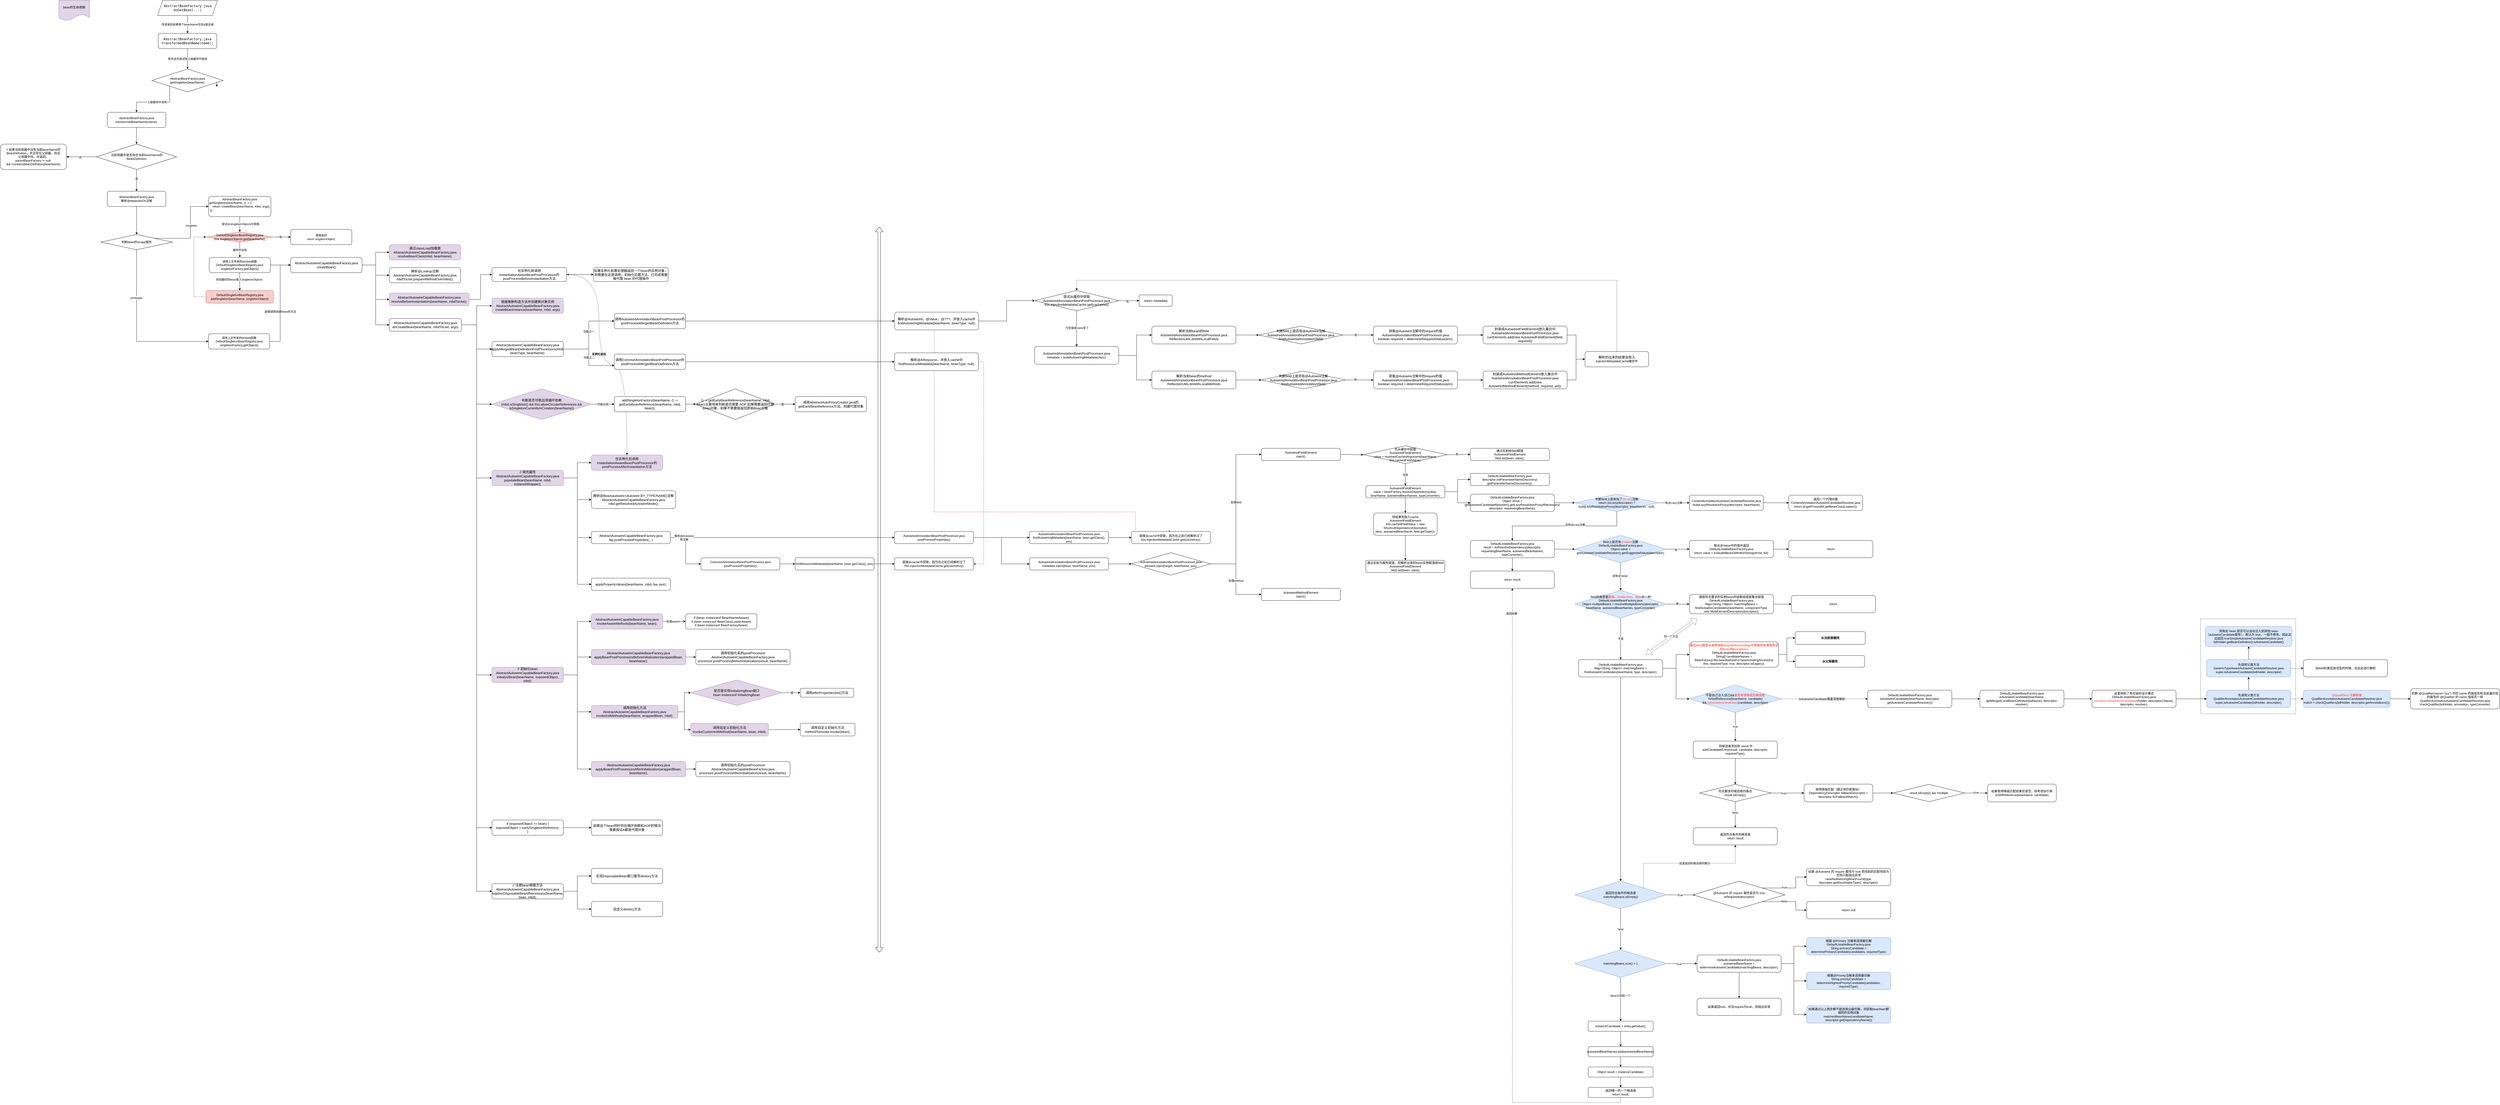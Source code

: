 <mxfile version="16.1.0" type="github">
  <diagram id="KZ6Oh91IzT9d4bb2Npnq" name="第 1 页">
    <mxGraphModel dx="3690" dy="857" grid="1" gridSize="10" guides="1" tooltips="1" connect="1" arrows="1" fold="1" page="1" pageScale="1" pageWidth="2339" pageHeight="3300" math="0" shadow="0">
      <root>
        <mxCell id="0" />
        <mxCell id="1" parent="0" />
        <mxCell id="WCMMu7L2FQIAezlBjaeM-1" value="传进来的如果是个beanName包含&amp;amp;就去掉" style="edgeStyle=orthogonalEdgeStyle;rounded=0;orthogonalLoop=1;jettySize=auto;html=1;exitX=0.5;exitY=1;exitDx=0;exitDy=0;" edge="1" parent="1" source="WCMMu7L2FQIAezlBjaeM-5" target="WCMMu7L2FQIAezlBjaeM-3">
          <mxGeometry relative="1" as="geometry" />
        </mxCell>
        <mxCell id="WCMMu7L2FQIAezlBjaeM-2" value="首先会先尝试到三级缓存中查找" style="edgeStyle=orthogonalEdgeStyle;rounded=0;orthogonalLoop=1;jettySize=auto;html=1;exitX=0.5;exitY=1;exitDx=0;exitDy=0;" edge="1" parent="1" source="WCMMu7L2FQIAezlBjaeM-3" target="WCMMu7L2FQIAezlBjaeM-8">
          <mxGeometry relative="1" as="geometry">
            <mxPoint x="705" y="390" as="targetPoint" />
          </mxGeometry>
        </mxCell>
        <mxCell id="WCMMu7L2FQIAezlBjaeM-3" value="&lt;div&gt;&lt;font color=&quot;#080808&quot; face=&quot;jetbrains mono, monospace&quot;&gt;&lt;span style=&quot;font-size: 13.067px&quot;&gt;AbstractBeanFactory.java&lt;/span&gt;&lt;/font&gt;&lt;/div&gt;&lt;div&gt;&lt;font color=&quot;#080808&quot; face=&quot;jetbrains mono, monospace&quot;&gt;&lt;span style=&quot;font-size: 13.067px&quot;&gt;transformedBeanName(name);&lt;/span&gt;&lt;/font&gt;&lt;/div&gt;" style="rounded=1;whiteSpace=wrap;html=1;" vertex="1" parent="1">
          <mxGeometry x="590" y="250" width="230" height="60" as="geometry" />
        </mxCell>
        <mxCell id="WCMMu7L2FQIAezlBjaeM-4" value="bean的生命周期" style="shape=document;whiteSpace=wrap;html=1;boundedLbl=1;fillColor=#e1d5e7;strokeColor=#9673a6;" vertex="1" parent="1">
          <mxGeometry x="200" y="120" width="120" height="80" as="geometry" />
        </mxCell>
        <mxCell id="WCMMu7L2FQIAezlBjaeM-5" value="&lt;div&gt;&lt;font color=&quot;#080808&quot; face=&quot;jetbrains mono, monospace&quot;&gt;&lt;span style=&quot;font-size: 13.067px&quot;&gt;AbstractBeanFactory.java&lt;/span&gt;&lt;/font&gt;&lt;/div&gt;&lt;div&gt;&lt;font color=&quot;#080808&quot; face=&quot;jetbrains mono, monospace&quot;&gt;&lt;span style=&quot;font-size: 13.067px&quot;&gt;doGetBean(...)&lt;/span&gt;&lt;/font&gt;&lt;/div&gt;" style="shape=parallelogram;perimeter=parallelogramPerimeter;whiteSpace=wrap;html=1;fixedSize=1;" vertex="1" parent="1">
          <mxGeometry x="587.5" y="120" width="235" height="60" as="geometry" />
        </mxCell>
        <mxCell id="WCMMu7L2FQIAezlBjaeM-6" style="edgeStyle=orthogonalEdgeStyle;rounded=0;orthogonalLoop=1;jettySize=auto;html=1;exitX=0;exitY=1;exitDx=0;exitDy=0;" edge="1" parent="1" source="WCMMu7L2FQIAezlBjaeM-8" target="WCMMu7L2FQIAezlBjaeM-11">
          <mxGeometry relative="1" as="geometry" />
        </mxCell>
        <mxCell id="WCMMu7L2FQIAezlBjaeM-7" value="三级缓存中没有" style="edgeLabel;html=1;align=center;verticalAlign=middle;resizable=0;points=[];" vertex="1" connectable="0" parent="WCMMu7L2FQIAezlBjaeM-6">
          <mxGeometry x="-0.072" relative="1" as="geometry">
            <mxPoint x="-5" as="offset" />
          </mxGeometry>
        </mxCell>
        <mxCell id="WCMMu7L2FQIAezlBjaeM-8" value="&lt;div&gt;AbstractBeanFactory.java&lt;/div&gt;&lt;div&gt;getSingleton(beanName);&lt;/div&gt;" style="rhombus;whiteSpace=wrap;html=1;" vertex="1" parent="1">
          <mxGeometry x="565" y="390" width="280" height="90" as="geometry" />
        </mxCell>
        <mxCell id="WCMMu7L2FQIAezlBjaeM-9" style="edgeStyle=orthogonalEdgeStyle;rounded=0;orthogonalLoop=1;jettySize=auto;html=1;" edge="1" parent="1">
          <mxGeometry relative="1" as="geometry">
            <mxPoint x="820" y="440" as="sourcePoint" />
            <mxPoint x="820" y="460" as="targetPoint" />
          </mxGeometry>
        </mxCell>
        <mxCell id="WCMMu7L2FQIAezlBjaeM-10" style="edgeStyle=orthogonalEdgeStyle;rounded=0;orthogonalLoop=1;jettySize=auto;html=1;exitX=0.5;exitY=1;exitDx=0;exitDy=0;entryX=0.5;entryY=0;entryDx=0;entryDy=0;" edge="1" parent="1" source="WCMMu7L2FQIAezlBjaeM-11" target="WCMMu7L2FQIAezlBjaeM-17">
          <mxGeometry relative="1" as="geometry" />
        </mxCell>
        <mxCell id="WCMMu7L2FQIAezlBjaeM-11" value="&lt;div&gt;AbstractBeanFactory.java&lt;/div&gt;&lt;div&gt;transformedBeanName(name);&lt;/div&gt;" style="rounded=1;whiteSpace=wrap;html=1;" vertex="1" parent="1">
          <mxGeometry x="390" y="560" width="230" height="60" as="geometry" />
        </mxCell>
        <mxCell id="WCMMu7L2FQIAezlBjaeM-12" style="edgeStyle=orthogonalEdgeStyle;rounded=0;orthogonalLoop=1;jettySize=auto;html=1;exitX=0;exitY=0.5;exitDx=0;exitDy=0;entryX=1;entryY=0.5;entryDx=0;entryDy=0;" edge="1" parent="1" source="WCMMu7L2FQIAezlBjaeM-17" target="WCMMu7L2FQIAezlBjaeM-18">
          <mxGeometry relative="1" as="geometry" />
        </mxCell>
        <mxCell id="WCMMu7L2FQIAezlBjaeM-13" value="" style="edgeStyle=orthogonalEdgeStyle;rounded=0;orthogonalLoop=1;jettySize=auto;html=1;" edge="1" parent="1" source="WCMMu7L2FQIAezlBjaeM-17" target="WCMMu7L2FQIAezlBjaeM-18">
          <mxGeometry relative="1" as="geometry" />
        </mxCell>
        <mxCell id="WCMMu7L2FQIAezlBjaeM-14" value="否" style="edgeLabel;html=1;align=center;verticalAlign=middle;resizable=0;points=[];" vertex="1" connectable="0" parent="WCMMu7L2FQIAezlBjaeM-13">
          <mxGeometry x="0.08" y="2" relative="1" as="geometry">
            <mxPoint as="offset" />
          </mxGeometry>
        </mxCell>
        <mxCell id="WCMMu7L2FQIAezlBjaeM-15" style="edgeStyle=orthogonalEdgeStyle;rounded=0;orthogonalLoop=1;jettySize=auto;html=1;exitX=0.5;exitY=1;exitDx=0;exitDy=0;entryX=0.5;entryY=0;entryDx=0;entryDy=0;" edge="1" parent="1" source="WCMMu7L2FQIAezlBjaeM-17" target="WCMMu7L2FQIAezlBjaeM-20">
          <mxGeometry relative="1" as="geometry" />
        </mxCell>
        <mxCell id="WCMMu7L2FQIAezlBjaeM-16" value="是" style="edgeLabel;html=1;align=center;verticalAlign=middle;resizable=0;points=[];" vertex="1" connectable="0" parent="WCMMu7L2FQIAezlBjaeM-15">
          <mxGeometry x="-0.153" relative="1" as="geometry">
            <mxPoint as="offset" />
          </mxGeometry>
        </mxCell>
        <mxCell id="WCMMu7L2FQIAezlBjaeM-17" value="&lt;div&gt;当前容器中是否存在当前beanName的&lt;/div&gt;&lt;div&gt;BeanDefinition&lt;/div&gt;" style="rhombus;whiteSpace=wrap;html=1;" vertex="1" parent="1">
          <mxGeometry x="347.5" y="685" width="315" height="100" as="geometry" />
        </mxCell>
        <mxCell id="WCMMu7L2FQIAezlBjaeM-18" value="&lt;div&gt;// 如果当前容器中没有当前beanName的&lt;/div&gt;&lt;div&gt;BeanDefinition，并且存在父容器，则去&lt;/div&gt;&lt;div&gt;父容器中找，并返回。&lt;/div&gt;&lt;div&gt;parentBeanFactory != null&amp;nbsp;&lt;/div&gt;&lt;div&gt;&amp;amp;&amp;amp; !containsBeanDefinition(beanName)&lt;/div&gt;" style="rounded=1;whiteSpace=wrap;html=1;" vertex="1" parent="1">
          <mxGeometry x="-30" y="685" width="260" height="100" as="geometry" />
        </mxCell>
        <mxCell id="WCMMu7L2FQIAezlBjaeM-19" style="edgeStyle=orthogonalEdgeStyle;rounded=0;orthogonalLoop=1;jettySize=auto;html=1;exitX=0.5;exitY=1;exitDx=0;exitDy=0;entryX=0.5;entryY=0;entryDx=0;entryDy=0;" edge="1" parent="1" source="WCMMu7L2FQIAezlBjaeM-20" target="WCMMu7L2FQIAezlBjaeM-25">
          <mxGeometry relative="1" as="geometry" />
        </mxCell>
        <mxCell id="WCMMu7L2FQIAezlBjaeM-20" value="&lt;div&gt;AbstractBeanFactory.java&lt;/div&gt;&lt;div&gt;解析@dependsOn注解&lt;/div&gt;" style="rounded=1;whiteSpace=wrap;html=1;" vertex="1" parent="1">
          <mxGeometry x="390" y="870" width="230" height="60" as="geometry" />
        </mxCell>
        <mxCell id="WCMMu7L2FQIAezlBjaeM-21" style="edgeStyle=orthogonalEdgeStyle;rounded=0;orthogonalLoop=1;jettySize=auto;html=1;exitX=1;exitY=0;exitDx=0;exitDy=0;entryX=0;entryY=0.5;entryDx=0;entryDy=0;" edge="1" parent="1" source="WCMMu7L2FQIAezlBjaeM-25" target="WCMMu7L2FQIAezlBjaeM-28">
          <mxGeometry relative="1" as="geometry" />
        </mxCell>
        <mxCell id="WCMMu7L2FQIAezlBjaeM-22" value="singleton" style="edgeLabel;html=1;align=center;verticalAlign=middle;resizable=0;points=[];" vertex="1" connectable="0" parent="WCMMu7L2FQIAezlBjaeM-21">
          <mxGeometry x="0.134" y="-2" relative="1" as="geometry">
            <mxPoint x="1" as="offset" />
          </mxGeometry>
        </mxCell>
        <mxCell id="WCMMu7L2FQIAezlBjaeM-23" style="edgeStyle=orthogonalEdgeStyle;rounded=0;orthogonalLoop=1;jettySize=auto;html=1;exitX=0.5;exitY=1;exitDx=0;exitDy=0;entryX=0;entryY=0.5;entryDx=0;entryDy=0;startArrow=none;startFill=0;" edge="1" parent="1" source="WCMMu7L2FQIAezlBjaeM-25" target="WCMMu7L2FQIAezlBjaeM-135">
          <mxGeometry relative="1" as="geometry" />
        </mxCell>
        <mxCell id="WCMMu7L2FQIAezlBjaeM-24" value="prototype" style="edgeLabel;html=1;align=center;verticalAlign=middle;resizable=0;points=[];" vertex="1" connectable="0" parent="WCMMu7L2FQIAezlBjaeM-23">
          <mxGeometry x="-0.412" y="-1" relative="1" as="geometry">
            <mxPoint as="offset" />
          </mxGeometry>
        </mxCell>
        <mxCell id="WCMMu7L2FQIAezlBjaeM-25" value="判断bean的scope属性" style="rhombus;whiteSpace=wrap;html=1;" vertex="1" parent="1">
          <mxGeometry x="365" y="1040" width="280" height="60" as="geometry" />
        </mxCell>
        <mxCell id="WCMMu7L2FQIAezlBjaeM-26" style="edgeStyle=orthogonalEdgeStyle;rounded=0;orthogonalLoop=1;jettySize=auto;html=1;exitX=0.5;exitY=1;exitDx=0;exitDy=0;" edge="1" parent="1" source="WCMMu7L2FQIAezlBjaeM-28" target="WCMMu7L2FQIAezlBjaeM-130">
          <mxGeometry relative="1" as="geometry">
            <mxPoint x="910" y="1130" as="targetPoint" />
          </mxGeometry>
        </mxCell>
        <mxCell id="WCMMu7L2FQIAezlBjaeM-27" value="尝试从singletonObjects中获取" style="edgeLabel;html=1;align=center;verticalAlign=middle;resizable=0;points=[];" vertex="1" connectable="0" parent="WCMMu7L2FQIAezlBjaeM-26">
          <mxGeometry x="-0.033" y="3" relative="1" as="geometry">
            <mxPoint as="offset" />
          </mxGeometry>
        </mxCell>
        <mxCell id="WCMMu7L2FQIAezlBjaeM-28" value="&lt;div style=&quot;text-align: center&quot;&gt;AbstractBeanFactory.java&lt;/div&gt;&lt;div&gt;getSingleton(beanName, () -&amp;gt; {&lt;/div&gt;&lt;div&gt;&amp;nbsp; &amp;nbsp; return createBean(beanName, mbd, args);&lt;/div&gt;&lt;div&gt;&amp;nbsp;});&lt;/div&gt;&lt;div&gt;&amp;nbsp; &amp;nbsp;&lt;/div&gt;" style="rounded=1;whiteSpace=wrap;html=1;align=left;" vertex="1" parent="1">
          <mxGeometry x="787.5" y="890" width="245" height="80" as="geometry" />
        </mxCell>
        <mxCell id="WCMMu7L2FQIAezlBjaeM-29" style="edgeStyle=orthogonalEdgeStyle;rounded=0;orthogonalLoop=1;jettySize=auto;html=1;exitX=0.5;exitY=1;exitDx=0;exitDy=0;entryX=0.5;entryY=0;entryDx=0;entryDy=0;" edge="1" parent="1" source="WCMMu7L2FQIAezlBjaeM-32" target="WCMMu7L2FQIAezlBjaeM-34">
          <mxGeometry relative="1" as="geometry" />
        </mxCell>
        <mxCell id="WCMMu7L2FQIAezlBjaeM-30" value="将创建好的bean放入singletonObjects" style="edgeLabel;html=1;align=center;verticalAlign=middle;resizable=0;points=[];" vertex="1" connectable="0" parent="WCMMu7L2FQIAezlBjaeM-29">
          <mxGeometry x="-0.229" y="-3" relative="1" as="geometry">
            <mxPoint as="offset" />
          </mxGeometry>
        </mxCell>
        <mxCell id="WCMMu7L2FQIAezlBjaeM-31" style="edgeStyle=orthogonalEdgeStyle;rounded=0;orthogonalLoop=1;jettySize=auto;html=1;exitX=1;exitY=0.5;exitDx=0;exitDy=0;" edge="1" parent="1" source="WCMMu7L2FQIAezlBjaeM-32" target="WCMMu7L2FQIAezlBjaeM-39">
          <mxGeometry relative="1" as="geometry" />
        </mxCell>
        <mxCell id="WCMMu7L2FQIAezlBjaeM-32" value="&lt;div&gt;&lt;span style=&quot;font-size: 11px ; background-color: rgb(255 , 255 , 255)&quot;&gt;调用上文传来的lambda函数&lt;/span&gt;&lt;br&gt;&lt;/div&gt;&lt;div&gt;DefaultSingletonBeanRegistry.java&lt;/div&gt;&lt;div&gt;singletonFactory.getObject()&lt;/div&gt;" style="rounded=1;whiteSpace=wrap;html=1;" vertex="1" parent="1">
          <mxGeometry x="790" y="1130" width="240" height="60" as="geometry" />
        </mxCell>
        <mxCell id="WCMMu7L2FQIAezlBjaeM-33" style="edgeStyle=orthogonalEdgeStyle;rounded=0;orthogonalLoop=1;jettySize=auto;html=1;exitX=0;exitY=0.5;exitDx=0;exitDy=0;entryX=0;entryY=0.5;entryDx=0;entryDy=0;dashed=1;" edge="1" parent="1" source="WCMMu7L2FQIAezlBjaeM-34" target="WCMMu7L2FQIAezlBjaeM-130">
          <mxGeometry relative="1" as="geometry">
            <Array as="points">
              <mxPoint x="730" y="1285" />
              <mxPoint x="730" y="1050" />
            </Array>
          </mxGeometry>
        </mxCell>
        <mxCell id="WCMMu7L2FQIAezlBjaeM-34" value="&lt;div&gt;DefaultSingletonBeanRegistry.java&lt;/div&gt;&lt;div&gt;addSingleton(beanName, singletonObject);&lt;/div&gt;" style="rounded=1;whiteSpace=wrap;html=1;fillColor=#f8cecc;strokeColor=#b85450;" vertex="1" parent="1">
          <mxGeometry x="777.5" y="1260" width="265" height="50" as="geometry" />
        </mxCell>
        <mxCell id="WCMMu7L2FQIAezlBjaeM-35" style="edgeStyle=orthogonalEdgeStyle;rounded=0;orthogonalLoop=1;jettySize=auto;html=1;exitX=1;exitY=0.5;exitDx=0;exitDy=0;entryX=0;entryY=0.5;entryDx=0;entryDy=0;" edge="1" parent="1" source="WCMMu7L2FQIAezlBjaeM-39" target="WCMMu7L2FQIAezlBjaeM-40">
          <mxGeometry relative="1" as="geometry" />
        </mxCell>
        <mxCell id="WCMMu7L2FQIAezlBjaeM-36" style="edgeStyle=orthogonalEdgeStyle;rounded=0;orthogonalLoop=1;jettySize=auto;html=1;exitX=1;exitY=0.5;exitDx=0;exitDy=0;" edge="1" parent="1" source="WCMMu7L2FQIAezlBjaeM-39" target="WCMMu7L2FQIAezlBjaeM-41">
          <mxGeometry relative="1" as="geometry" />
        </mxCell>
        <mxCell id="WCMMu7L2FQIAezlBjaeM-37" style="edgeStyle=orthogonalEdgeStyle;rounded=0;orthogonalLoop=1;jettySize=auto;html=1;exitX=1;exitY=0.5;exitDx=0;exitDy=0;entryX=0;entryY=0.5;entryDx=0;entryDy=0;" edge="1" parent="1" source="WCMMu7L2FQIAezlBjaeM-39" target="WCMMu7L2FQIAezlBjaeM-43">
          <mxGeometry relative="1" as="geometry" />
        </mxCell>
        <mxCell id="WCMMu7L2FQIAezlBjaeM-38" style="edgeStyle=orthogonalEdgeStyle;rounded=0;orthogonalLoop=1;jettySize=auto;html=1;exitX=1;exitY=0.5;exitDx=0;exitDy=0;entryX=0;entryY=0.5;entryDx=0;entryDy=0;" edge="1" parent="1" source="WCMMu7L2FQIAezlBjaeM-39" target="WCMMu7L2FQIAezlBjaeM-54">
          <mxGeometry relative="1" as="geometry" />
        </mxCell>
        <mxCell id="WCMMu7L2FQIAezlBjaeM-39" value="&lt;span style=&quot;font-size: 13.067px&quot;&gt;AbstractAutowireCapableBeanFactory&lt;/span&gt;&lt;span style=&quot;font-size: 13.067px&quot;&gt;.java&lt;/span&gt;&lt;span style=&quot;font-size: 13.067px&quot;&gt;&lt;br&gt;&lt;/span&gt;&lt;span style=&quot;font-size: 13.067px&quot;&gt;createBean&lt;/span&gt;&lt;span style=&quot;font-size: 13.067px&quot;&gt;()&lt;/span&gt;&lt;span style=&quot;font-size: 13.067px&quot;&gt;&lt;br&gt;&lt;/span&gt;" style="rounded=1;whiteSpace=wrap;html=1;" vertex="1" parent="1">
          <mxGeometry x="1110" y="1130" width="280" height="60" as="geometry" />
        </mxCell>
        <mxCell id="WCMMu7L2FQIAezlBjaeM-40" value="&lt;span style=&quot;font-size: 13.067px&quot;&gt;通过classLoad加载类AbstractAutowireCapableBeanFactory&lt;/span&gt;&lt;span style=&quot;font-size: 13.067px&quot;&gt;.java&lt;/span&gt;&lt;span style=&quot;font-size: 13.067px&quot;&gt;&lt;br&gt;&lt;/span&gt;&lt;span style=&quot;font-size: 13.067px&quot;&gt;resolveBeanClass(mbd, beanName);&lt;/span&gt;" style="rounded=1;whiteSpace=wrap;html=1;fillColor=#e1d5e7;strokeColor=#9673a6;" vertex="1" parent="1">
          <mxGeometry x="1497" y="1080" width="280" height="60" as="geometry" />
        </mxCell>
        <mxCell id="WCMMu7L2FQIAezlBjaeM-41" value="&lt;span style=&quot;font-size: 13.067px&quot;&gt;解析@Lookup注解&lt;br&gt;AbstractAutowireCapableBeanFactory&lt;/span&gt;&lt;span style=&quot;font-size: 13.067px&quot;&gt;.java&lt;/span&gt;&lt;span style=&quot;font-size: 13.067px&quot;&gt;&lt;br&gt;&lt;/span&gt;&lt;span style=&quot;font-size: 13.067px&quot;&gt;mbdToUse.prepareMethodOverrides();&lt;/span&gt;" style="rounded=1;whiteSpace=wrap;html=1;" vertex="1" parent="1">
          <mxGeometry x="1497" y="1170" width="280" height="60" as="geometry" />
        </mxCell>
        <mxCell id="WCMMu7L2FQIAezlBjaeM-42" style="edgeStyle=orthogonalEdgeStyle;rounded=0;orthogonalLoop=1;jettySize=auto;html=1;exitX=1;exitY=0.5;exitDx=0;exitDy=0;entryX=0;entryY=0.5;entryDx=0;entryDy=0;" edge="1" parent="1" source="WCMMu7L2FQIAezlBjaeM-43" target="WCMMu7L2FQIAezlBjaeM-47">
          <mxGeometry relative="1" as="geometry" />
        </mxCell>
        <mxCell id="WCMMu7L2FQIAezlBjaeM-43" value="&lt;span style=&quot;font-size: 13.067px&quot;&gt;AbstractAutowireCapableBeanFactory&lt;/span&gt;&lt;span style=&quot;font-size: 13.067px&quot;&gt;.java&lt;/span&gt;&lt;span style=&quot;font-size: 13.067px&quot;&gt;&lt;br&gt;&lt;/span&gt;&lt;span style=&quot;font-size: 13.067px&quot;&gt;resolveBeforeInstantiation(beanName, mbdToUse);&lt;/span&gt;" style="rounded=1;whiteSpace=wrap;html=1;fillColor=#e1d5e7;strokeColor=#9673a6;" vertex="1" parent="1">
          <mxGeometry x="1497" y="1270" width="313" height="50" as="geometry" />
        </mxCell>
        <mxCell id="WCMMu7L2FQIAezlBjaeM-44" style="edgeStyle=orthogonalEdgeStyle;rounded=0;orthogonalLoop=1;jettySize=auto;html=1;exitX=1;exitY=0.5;exitDx=0;exitDy=0;entryX=0.5;entryY=0;entryDx=0;entryDy=0;curved=1;dashed=1;startArrow=classicThin;startFill=1;" edge="1" parent="1" source="WCMMu7L2FQIAezlBjaeM-47" target="WCMMu7L2FQIAezlBjaeM-68">
          <mxGeometry relative="1" as="geometry">
            <Array as="points">
              <mxPoint x="2320" y="1197" />
              <mxPoint x="2320" y="1550" />
              <mxPoint x="2430" y="1550" />
            </Array>
          </mxGeometry>
        </mxCell>
        <mxCell id="WCMMu7L2FQIAezlBjaeM-45" value="实例化前后" style="edgeLabel;html=1;align=center;verticalAlign=middle;resizable=0;points=[];fontStyle=1" vertex="1" connectable="0" parent="WCMMu7L2FQIAezlBjaeM-44">
          <mxGeometry x="-0.071" relative="1" as="geometry">
            <mxPoint as="offset" />
          </mxGeometry>
        </mxCell>
        <mxCell id="WCMMu7L2FQIAezlBjaeM-46" style="edgeStyle=orthogonalEdgeStyle;rounded=0;orthogonalLoop=1;jettySize=auto;html=1;exitX=1;exitY=0.5;exitDx=0;exitDy=0;startArrow=none;startFill=0;" edge="1" parent="1" source="WCMMu7L2FQIAezlBjaeM-47" target="WCMMu7L2FQIAezlBjaeM-132">
          <mxGeometry relative="1" as="geometry" />
        </mxCell>
        <mxCell id="WCMMu7L2FQIAezlBjaeM-47" value="&lt;span style=&quot;font-size: 13.067px&quot;&gt;在实例化前调用InstantiationAwareBeanPostProcessor的postProcessBeforeInstantiation方法&lt;/span&gt;&lt;span style=&quot;font-size: 13.067px&quot;&gt;&lt;br&gt;&lt;/span&gt;" style="rounded=1;whiteSpace=wrap;html=1;" vertex="1" parent="1">
          <mxGeometry x="1900" y="1170" width="293" height="55" as="geometry" />
        </mxCell>
        <mxCell id="WCMMu7L2FQIAezlBjaeM-48" style="edgeStyle=orthogonalEdgeStyle;rounded=0;orthogonalLoop=1;jettySize=auto;html=1;exitX=1;exitY=0.5;exitDx=0;exitDy=0;entryX=0;entryY=0.5;entryDx=0;entryDy=0;" edge="1" parent="1" source="WCMMu7L2FQIAezlBjaeM-54" target="WCMMu7L2FQIAezlBjaeM-55">
          <mxGeometry relative="1" as="geometry" />
        </mxCell>
        <mxCell id="WCMMu7L2FQIAezlBjaeM-49" style="edgeStyle=orthogonalEdgeStyle;rounded=0;orthogonalLoop=1;jettySize=auto;html=1;exitX=1;exitY=0.5;exitDx=0;exitDy=0;entryX=0;entryY=0.5;entryDx=0;entryDy=0;" edge="1" parent="1" source="WCMMu7L2FQIAezlBjaeM-54" target="WCMMu7L2FQIAezlBjaeM-57">
          <mxGeometry relative="1" as="geometry" />
        </mxCell>
        <mxCell id="WCMMu7L2FQIAezlBjaeM-50" style="edgeStyle=orthogonalEdgeStyle;rounded=0;orthogonalLoop=1;jettySize=auto;html=1;exitX=1;exitY=0.5;exitDx=0;exitDy=0;entryX=0;entryY=0.5;entryDx=0;entryDy=0;" edge="1" parent="1" source="WCMMu7L2FQIAezlBjaeM-54" target="WCMMu7L2FQIAezlBjaeM-67">
          <mxGeometry relative="1" as="geometry" />
        </mxCell>
        <mxCell id="WCMMu7L2FQIAezlBjaeM-51" style="edgeStyle=orthogonalEdgeStyle;rounded=0;orthogonalLoop=1;jettySize=auto;html=1;exitX=1;exitY=0.5;exitDx=0;exitDy=0;entryX=0;entryY=0.5;entryDx=0;entryDy=0;startArrow=none;startFill=0;" edge="1" parent="1" source="WCMMu7L2FQIAezlBjaeM-54" target="WCMMu7L2FQIAezlBjaeM-80">
          <mxGeometry relative="1" as="geometry" />
        </mxCell>
        <mxCell id="WCMMu7L2FQIAezlBjaeM-52" style="edgeStyle=orthogonalEdgeStyle;rounded=0;orthogonalLoop=1;jettySize=auto;html=1;exitX=1;exitY=0.5;exitDx=0;exitDy=0;entryX=0;entryY=0.5;entryDx=0;entryDy=0;startArrow=none;startFill=0;" edge="1" parent="1" source="WCMMu7L2FQIAezlBjaeM-54" target="WCMMu7L2FQIAezlBjaeM-102">
          <mxGeometry relative="1" as="geometry" />
        </mxCell>
        <mxCell id="WCMMu7L2FQIAezlBjaeM-53" style="edgeStyle=orthogonalEdgeStyle;rounded=0;orthogonalLoop=1;jettySize=auto;html=1;exitX=1;exitY=0.5;exitDx=0;exitDy=0;entryX=0;entryY=0.5;entryDx=0;entryDy=0;startArrow=none;startFill=0;" edge="1" parent="1" source="WCMMu7L2FQIAezlBjaeM-54" target="WCMMu7L2FQIAezlBjaeM-124">
          <mxGeometry relative="1" as="geometry" />
        </mxCell>
        <mxCell id="WCMMu7L2FQIAezlBjaeM-142" style="edgeStyle=orthogonalEdgeStyle;rounded=0;orthogonalLoop=1;jettySize=auto;html=1;exitX=1;exitY=0.5;exitDx=0;exitDy=0;entryX=0;entryY=0.5;entryDx=0;entryDy=0;" edge="1" parent="1" source="WCMMu7L2FQIAezlBjaeM-54" target="WCMMu7L2FQIAezlBjaeM-139">
          <mxGeometry relative="1" as="geometry" />
        </mxCell>
        <mxCell id="WCMMu7L2FQIAezlBjaeM-54" value="&lt;span style=&quot;font-size: 13.067px&quot;&gt;AbstractAutowireCapableBeanFactory&lt;/span&gt;&lt;span style=&quot;font-size: 13.067px&quot;&gt;.java&lt;/span&gt;&lt;span style=&quot;font-size: 13.067px&quot;&gt;&lt;br&gt;&lt;/span&gt;&lt;span style=&quot;font-size: 13.067px&quot;&gt;doCreateBean(beanName, mbdToUse, args)&lt;/span&gt;" style="rounded=1;whiteSpace=wrap;html=1;" vertex="1" parent="1">
          <mxGeometry x="1497" y="1370" width="283" height="50" as="geometry" />
        </mxCell>
        <mxCell id="WCMMu7L2FQIAezlBjaeM-55" value="&lt;span style=&quot;font-size: 13.067px&quot;&gt;根据推断构造方法并创建类对象实例AbstractAutowireCapableBeanFactory&lt;/span&gt;&lt;span style=&quot;font-size: 13.067px&quot;&gt;.java&lt;/span&gt;&lt;span style=&quot;font-size: 13.067px&quot;&gt;&lt;br&gt;&lt;/span&gt;&lt;span style=&quot;font-size: 13.067px&quot;&gt;createBeanInstance(beanName, mbd, args)&lt;/span&gt;" style="rounded=1;whiteSpace=wrap;html=1;fillColor=#e1d5e7;strokeColor=#9673a6;" vertex="1" parent="1">
          <mxGeometry x="1900" y="1290" width="280" height="60" as="geometry" />
        </mxCell>
        <mxCell id="WCMMu7L2FQIAezlBjaeM-56" value="可能出现" style="edgeStyle=orthogonalEdgeStyle;rounded=0;orthogonalLoop=1;jettySize=auto;html=1;exitX=1;exitY=0.5;exitDx=0;exitDy=0;" edge="1" parent="1" source="WCMMu7L2FQIAezlBjaeM-57" target="WCMMu7L2FQIAezlBjaeM-59">
          <mxGeometry relative="1" as="geometry" />
        </mxCell>
        <mxCell id="WCMMu7L2FQIAezlBjaeM-57" value="&lt;div&gt;&lt;span style=&quot;font-size: 13.067px&quot;&gt;判断是否可能出现循环依赖&lt;/span&gt;&lt;/div&gt;&lt;div&gt;&lt;span style=&quot;font-size: 13.067px&quot;&gt;(mbd.isSingleton() &amp;amp;&amp;amp; this.allowCircularReferences &amp;amp;&amp;amp;&lt;/span&gt;&lt;/div&gt;&lt;div&gt;&lt;span style=&quot;font-size: 13.067px&quot;&gt;&lt;span&gt;    &lt;/span&gt;isSingletonCurrentlyInCreation(beanName))&lt;/span&gt;&lt;/div&gt;" style="rhombus;whiteSpace=wrap;html=1;fillColor=#e1d5e7;strokeColor=#9673a6;" vertex="1" parent="1">
          <mxGeometry x="1900" y="1646.53" width="390" height="120" as="geometry" />
        </mxCell>
        <mxCell id="WCMMu7L2FQIAezlBjaeM-58" style="edgeStyle=orthogonalEdgeStyle;rounded=0;orthogonalLoop=1;jettySize=auto;html=1;exitX=1;exitY=0.5;exitDx=0;exitDy=0;entryX=0;entryY=0.5;entryDx=0;entryDy=0;" edge="1" parent="1" source="WCMMu7L2FQIAezlBjaeM-59" target="WCMMu7L2FQIAezlBjaeM-61">
          <mxGeometry relative="1" as="geometry" />
        </mxCell>
        <mxCell id="WCMMu7L2FQIAezlBjaeM-59" value="&lt;span style=&quot;font-size: 13.067px&quot;&gt;addSingletonFactory(beanName, () -&amp;gt; getEarlyBeanReference(beanName, mbd, bean));&lt;/span&gt;" style="rounded=1;whiteSpace=wrap;html=1;" vertex="1" parent="1">
          <mxGeometry x="2380" y="1676.53" width="280" height="60" as="geometry" />
        </mxCell>
        <mxCell id="WCMMu7L2FQIAezlBjaeM-60" value="是" style="edgeStyle=orthogonalEdgeStyle;rounded=0;orthogonalLoop=1;jettySize=auto;html=1;exitX=1;exitY=0.5;exitDx=0;exitDy=0;" edge="1" parent="1" source="WCMMu7L2FQIAezlBjaeM-61" target="WCMMu7L2FQIAezlBjaeM-62">
          <mxGeometry x="-0.25" relative="1" as="geometry">
            <mxPoint x="3100" y="1706.53" as="targetPoint" />
            <mxPoint as="offset" />
          </mxGeometry>
        </mxCell>
        <mxCell id="WCMMu7L2FQIAezlBjaeM-61" value="&lt;span style=&quot;font-size: 13.067px&quot;&gt;&amp;nbsp;() -&amp;gt; getEarlyBeanReference(beanName, mbd, bean)主要用来判断是否需要 AOP 如果需要返回代理Bean对象，如果不需要就返回原始Bean对象&lt;/span&gt;" style="rhombus;whiteSpace=wrap;html=1;" vertex="1" parent="1">
          <mxGeometry x="2700" y="1646.53" width="310" height="120" as="geometry" />
        </mxCell>
        <mxCell id="WCMMu7L2FQIAezlBjaeM-62" value="&lt;span style=&quot;font-size: 13.067px&quot;&gt;调用AbstractAutoProxyCreator.java的&lt;/span&gt;&lt;span style=&quot;font-size: 13.067px&quot;&gt;getEarlyBeanReference方法，创建代理对象&lt;/span&gt;" style="rounded=1;whiteSpace=wrap;html=1;" vertex="1" parent="1">
          <mxGeometry x="3090" y="1676.53" width="280" height="60" as="geometry" />
        </mxCell>
        <mxCell id="WCMMu7L2FQIAezlBjaeM-63" style="edgeStyle=orthogonalEdgeStyle;rounded=0;orthogonalLoop=1;jettySize=auto;html=1;exitX=1;exitY=0.5;exitDx=0;exitDy=0;entryX=0;entryY=0.5;entryDx=0;entryDy=0;" edge="1" parent="1" source="WCMMu7L2FQIAezlBjaeM-67" target="WCMMu7L2FQIAezlBjaeM-68">
          <mxGeometry relative="1" as="geometry" />
        </mxCell>
        <mxCell id="WCMMu7L2FQIAezlBjaeM-64" style="edgeStyle=orthogonalEdgeStyle;rounded=0;orthogonalLoop=1;jettySize=auto;html=1;exitX=1;exitY=0.5;exitDx=0;exitDy=0;entryX=0;entryY=0.5;entryDx=0;entryDy=0;startArrow=none;startFill=0;" edge="1" parent="1" source="WCMMu7L2FQIAezlBjaeM-67" target="WCMMu7L2FQIAezlBjaeM-69">
          <mxGeometry relative="1" as="geometry" />
        </mxCell>
        <mxCell id="WCMMu7L2FQIAezlBjaeM-65" style="edgeStyle=orthogonalEdgeStyle;rounded=0;orthogonalLoop=1;jettySize=auto;html=1;exitX=1;exitY=0.5;exitDx=0;exitDy=0;entryX=0;entryY=0.5;entryDx=0;entryDy=0;startArrow=none;startFill=0;" edge="1" parent="1" source="WCMMu7L2FQIAezlBjaeM-67" target="WCMMu7L2FQIAezlBjaeM-73">
          <mxGeometry relative="1" as="geometry" />
        </mxCell>
        <mxCell id="WCMMu7L2FQIAezlBjaeM-66" style="edgeStyle=orthogonalEdgeStyle;rounded=0;orthogonalLoop=1;jettySize=auto;html=1;exitX=1;exitY=0.5;exitDx=0;exitDy=0;entryX=0;entryY=0.5;entryDx=0;entryDy=0;startArrow=none;startFill=0;" edge="1" parent="1" source="WCMMu7L2FQIAezlBjaeM-67" target="WCMMu7L2FQIAezlBjaeM-97">
          <mxGeometry relative="1" as="geometry" />
        </mxCell>
        <mxCell id="WCMMu7L2FQIAezlBjaeM-67" value="&lt;span style=&quot;font-size: 13.067px&quot;&gt;// 填充属性&lt;br&gt;AbstractAutowireCapableBeanFactory&lt;/span&gt;&lt;span style=&quot;font-size: 13.067px&quot;&gt;.java&lt;/span&gt;&lt;span style=&quot;font-size: 13.067px&quot;&gt;&lt;br&gt;&lt;/span&gt;&lt;span style=&quot;font-size: 13.067px&quot;&gt;populateBean(beanName, mbd, instanceWrapper);&lt;/span&gt;" style="rounded=1;whiteSpace=wrap;html=1;fillColor=#e1d5e7;strokeColor=#9673a6;" vertex="1" parent="1">
          <mxGeometry x="1900" y="1966.53" width="280" height="60" as="geometry" />
        </mxCell>
        <mxCell id="WCMMu7L2FQIAezlBjaeM-68" value="&lt;span style=&quot;font-size: 13.067px&quot;&gt;在实例化后调用InstantiationAwareBeanPostProcessor的postProcessAfterInstantiation方法&lt;/span&gt;" style="rounded=1;whiteSpace=wrap;html=1;fillColor=#e1d5e7;strokeColor=#9673a6;" vertex="1" parent="1">
          <mxGeometry x="2290" y="1906.53" width="280" height="60" as="geometry" />
        </mxCell>
        <mxCell id="WCMMu7L2FQIAezlBjaeM-69" value="&lt;span style=&quot;font-size: 13.067px&quot;&gt;解析@Bean(autowire=Autowire.BY_TYPE/NAME)注解&lt;/span&gt;&lt;br&gt;&lt;span style=&quot;font-size: 13.067px&quot;&gt;AbstractAutowireCapableBeanFactory&lt;/span&gt;&lt;span style=&quot;font-size: 13.067px&quot;&gt;.java&lt;br&gt;mbd.getResolvedAutowireMode();&lt;/span&gt;" style="rounded=1;whiteSpace=wrap;html=1;" vertex="1" parent="1">
          <mxGeometry x="2290" y="2046.53" width="331" height="70" as="geometry" />
        </mxCell>
        <mxCell id="WCMMu7L2FQIAezlBjaeM-70" style="edgeStyle=orthogonalEdgeStyle;rounded=0;orthogonalLoop=1;jettySize=auto;html=1;exitX=1;exitY=0.5;exitDx=0;exitDy=0;entryX=0;entryY=0.5;entryDx=0;entryDy=0;startArrow=none;startFill=0;" edge="1" parent="1" source="WCMMu7L2FQIAezlBjaeM-73" target="WCMMu7L2FQIAezlBjaeM-75">
          <mxGeometry relative="1" as="geometry" />
        </mxCell>
        <mxCell id="WCMMu7L2FQIAezlBjaeM-71" style="edgeStyle=orthogonalEdgeStyle;rounded=0;orthogonalLoop=1;jettySize=auto;html=1;exitX=1;exitY=0.5;exitDx=0;exitDy=0;entryX=0;entryY=0.5;entryDx=0;entryDy=0;startArrow=none;startFill=0;" edge="1" parent="1" source="WCMMu7L2FQIAezlBjaeM-73" target="WCMMu7L2FQIAezlBjaeM-93">
          <mxGeometry relative="1" as="geometry" />
        </mxCell>
        <mxCell id="WCMMu7L2FQIAezlBjaeM-72" value="解析@Autowire&lt;br&gt;等注解" style="edgeLabel;html=1;align=center;verticalAlign=middle;resizable=0;points=[];" vertex="1" connectable="0" parent="WCMMu7L2FQIAezlBjaeM-71">
          <mxGeometry x="-0.589" relative="1" as="geometry">
            <mxPoint x="8" as="offset" />
          </mxGeometry>
        </mxCell>
        <mxCell id="WCMMu7L2FQIAezlBjaeM-73" value="&lt;span style=&quot;font-size: 13.067px&quot;&gt;AbstractAutowireCapableBeanFactory&lt;/span&gt;&lt;span style=&quot;font-size: 13.067px&quot;&gt;.java&lt;br&gt;&lt;/span&gt;&lt;span style=&quot;font-size: 13.067px&quot;&gt;ibp.postProcessProperties(...)&lt;br&gt;&lt;/span&gt;" style="rounded=1;whiteSpace=wrap;html=1;" vertex="1" parent="1">
          <mxGeometry x="2290" y="2206.53" width="310" height="48" as="geometry" />
        </mxCell>
        <mxCell id="WCMMu7L2FQIAezlBjaeM-74" style="edgeStyle=orthogonalEdgeStyle;rounded=0;orthogonalLoop=1;jettySize=auto;html=1;exitX=1;exitY=0.5;exitDx=0;exitDy=0;entryX=0;entryY=0.5;entryDx=0;entryDy=0;startArrow=none;startFill=0;" edge="1" parent="1" source="WCMMu7L2FQIAezlBjaeM-75" target="WCMMu7L2FQIAezlBjaeM-86">
          <mxGeometry relative="1" as="geometry" />
        </mxCell>
        <mxCell id="WCMMu7L2FQIAezlBjaeM-177" style="edgeStyle=orthogonalEdgeStyle;rounded=0;orthogonalLoop=1;jettySize=auto;html=1;exitX=1;exitY=0.5;exitDx=0;exitDy=0;entryX=0;entryY=0.5;entryDx=0;entryDy=0;" edge="1" parent="1" source="WCMMu7L2FQIAezlBjaeM-75" target="WCMMu7L2FQIAezlBjaeM-176">
          <mxGeometry relative="1" as="geometry">
            <mxPoint x="3870" y="2260" as="targetPoint" />
          </mxGeometry>
        </mxCell>
        <mxCell id="WCMMu7L2FQIAezlBjaeM-75" value="AutowiredAnnotationBeanPostProcessor.java&lt;br&gt;postProcessProperties()" style="rounded=1;whiteSpace=wrap;html=1;" vertex="1" parent="1">
          <mxGeometry x="3480" y="2206.53" width="310" height="48" as="geometry" />
        </mxCell>
        <mxCell id="WCMMu7L2FQIAezlBjaeM-76" style="edgeStyle=orthogonalEdgeStyle;rounded=0;orthogonalLoop=1;jettySize=auto;html=1;exitX=1;exitY=0.5;exitDx=0;exitDy=0;entryX=0;entryY=0.5;entryDx=0;entryDy=0;startArrow=none;startFill=0;" edge="1" parent="1" source="WCMMu7L2FQIAezlBjaeM-80" target="WCMMu7L2FQIAezlBjaeM-82">
          <mxGeometry relative="1" as="geometry" />
        </mxCell>
        <mxCell id="WCMMu7L2FQIAezlBjaeM-77" value="功能之一" style="edgeLabel;html=1;align=center;verticalAlign=middle;resizable=0;points=[];" vertex="1" connectable="0" parent="WCMMu7L2FQIAezlBjaeM-76">
          <mxGeometry x="0.093" relative="1" as="geometry">
            <mxPoint as="offset" />
          </mxGeometry>
        </mxCell>
        <mxCell id="WCMMu7L2FQIAezlBjaeM-78" style="edgeStyle=orthogonalEdgeStyle;rounded=0;orthogonalLoop=1;jettySize=auto;html=1;exitX=1;exitY=0.5;exitDx=0;exitDy=0;entryX=0;entryY=0.75;entryDx=0;entryDy=0;startArrow=none;startFill=0;" edge="1" parent="1" source="WCMMu7L2FQIAezlBjaeM-80" target="WCMMu7L2FQIAezlBjaeM-89">
          <mxGeometry relative="1" as="geometry" />
        </mxCell>
        <mxCell id="WCMMu7L2FQIAezlBjaeM-79" value="功能之二" style="edgeLabel;html=1;align=center;verticalAlign=middle;resizable=0;points=[];" vertex="1" connectable="0" parent="WCMMu7L2FQIAezlBjaeM-78">
          <mxGeometry x="0.002" y="1" relative="1" as="geometry">
            <mxPoint as="offset" />
          </mxGeometry>
        </mxCell>
        <mxCell id="WCMMu7L2FQIAezlBjaeM-80" value="&lt;span style=&quot;font-size: 13.067px&quot;&gt;AbstractAutowireCapableBeanFactory&lt;/span&gt;&lt;span style=&quot;font-size: 13.067px&quot;&gt;.java&lt;/span&gt;&lt;span style=&quot;font-size: 13.067px&quot;&gt;&lt;br&gt;&lt;/span&gt;&lt;span style=&quot;font-size: 13.067px&quot;&gt;applyMergedBeanDefinitionPostProcessors(mbd, beanType, beanName);&lt;/span&gt;" style="rounded=1;whiteSpace=wrap;html=1;" vertex="1" parent="1">
          <mxGeometry x="1900" y="1460" width="280" height="60" as="geometry" />
        </mxCell>
        <mxCell id="WCMMu7L2FQIAezlBjaeM-81" style="edgeStyle=orthogonalEdgeStyle;rounded=0;orthogonalLoop=1;jettySize=auto;html=1;exitX=1;exitY=0.5;exitDx=0;exitDy=0;entryX=0;entryY=0.5;entryDx=0;entryDy=0;startArrow=none;startFill=0;" edge="1" parent="1" source="WCMMu7L2FQIAezlBjaeM-82" target="WCMMu7L2FQIAezlBjaeM-84">
          <mxGeometry relative="1" as="geometry" />
        </mxCell>
        <mxCell id="WCMMu7L2FQIAezlBjaeM-82" value="&lt;span style=&quot;font-size: 13.067px&quot;&gt;调用AutowiredAnnotationBeanPostProcessor的postProcessMergedBeanDefinition方法&lt;/span&gt;" style="rounded=1;whiteSpace=wrap;html=1;" vertex="1" parent="1">
          <mxGeometry x="2380" y="1350" width="280" height="60" as="geometry" />
        </mxCell>
        <mxCell id="WCMMu7L2FQIAezlBjaeM-83" style="edgeStyle=orthogonalEdgeStyle;rounded=0;orthogonalLoop=1;jettySize=auto;html=1;startArrow=none;startFill=0;entryX=0.5;entryY=0;entryDx=0;entryDy=0;dashed=1;exitX=0.471;exitY=1.036;exitDx=0;exitDy=0;exitPerimeter=0;fillColor=#d80073;strokeColor=#A50040;" edge="1" parent="1" source="WCMMu7L2FQIAezlBjaeM-84" target="WCMMu7L2FQIAezlBjaeM-87">
          <mxGeometry relative="1" as="geometry">
            <mxPoint x="3620" y="2200" as="targetPoint" />
            <Array as="points">
              <mxPoint x="3635" y="2130" />
              <mxPoint x="4425" y="2130" />
            </Array>
            <mxPoint x="3590" y="1300" as="sourcePoint" />
          </mxGeometry>
        </mxCell>
        <mxCell id="WCMMu7L2FQIAezlBjaeM-144" style="edgeStyle=orthogonalEdgeStyle;rounded=0;orthogonalLoop=1;jettySize=auto;html=1;exitX=1;exitY=0.5;exitDx=0;exitDy=0;entryX=0;entryY=0.5;entryDx=0;entryDy=0;" edge="1" parent="1" source="WCMMu7L2FQIAezlBjaeM-84" target="WCMMu7L2FQIAezlBjaeM-143">
          <mxGeometry relative="1" as="geometry" />
        </mxCell>
        <mxCell id="WCMMu7L2FQIAezlBjaeM-84" value="&lt;span style=&quot;font-size: 13.067px&quot;&gt;解析@Autowired，@&lt;/span&gt;&lt;span style=&quot;font-size: 13.067px&quot;&gt;Value，@???，并放入cache中&lt;/span&gt;&lt;br&gt;&lt;span style=&quot;font-size: 13.067px&quot;&gt;findAutowiringMetadata(beanName, beanType, null);&lt;/span&gt;" style="rounded=1;whiteSpace=wrap;html=1;" vertex="1" parent="1">
          <mxGeometry x="3480" y="1345" width="330" height="70" as="geometry" />
        </mxCell>
        <mxCell id="WCMMu7L2FQIAezlBjaeM-85" style="edgeStyle=orthogonalEdgeStyle;rounded=0;orthogonalLoop=1;jettySize=auto;html=1;exitX=1;exitY=0.5;exitDx=0;exitDy=0;entryX=0;entryY=0.5;entryDx=0;entryDy=0;startArrow=none;startFill=0;" edge="1" parent="1" source="WCMMu7L2FQIAezlBjaeM-86" target="WCMMu7L2FQIAezlBjaeM-87">
          <mxGeometry relative="1" as="geometry" />
        </mxCell>
        <mxCell id="WCMMu7L2FQIAezlBjaeM-86" value="AutowiredAnnotationBeanPostProcessor.java&lt;br&gt;findAutowiringMetadata(beanName, bean.getClass(), pvs)" style="rounded=1;whiteSpace=wrap;html=1;" vertex="1" parent="1">
          <mxGeometry x="4010" y="2206.53" width="310" height="48" as="geometry" />
        </mxCell>
        <mxCell id="WCMMu7L2FQIAezlBjaeM-87" value="直接从cache中获取，因为在之前已经解析过了&lt;br&gt;this.injectionMetadataCache.get(cacheKey);" style="rounded=1;whiteSpace=wrap;html=1;" vertex="1" parent="1">
          <mxGeometry x="4410" y="2206.53" width="310" height="48" as="geometry" />
        </mxCell>
        <mxCell id="WCMMu7L2FQIAezlBjaeM-88" style="edgeStyle=orthogonalEdgeStyle;rounded=0;orthogonalLoop=1;jettySize=auto;html=1;exitX=1;exitY=0.5;exitDx=0;exitDy=0;startArrow=none;startFill=0;" edge="1" parent="1" source="WCMMu7L2FQIAezlBjaeM-89" target="WCMMu7L2FQIAezlBjaeM-91">
          <mxGeometry relative="1" as="geometry" />
        </mxCell>
        <mxCell id="WCMMu7L2FQIAezlBjaeM-89" value="&lt;span style=&quot;font-size: 13.067px&quot;&gt;调用CommonAnnotationBeanPostProcessor的postProcessMergedBeanDefinition方法&lt;/span&gt;" style="rounded=1;whiteSpace=wrap;html=1;" vertex="1" parent="1">
          <mxGeometry x="2380" y="1510" width="280" height="60" as="geometry" />
        </mxCell>
        <mxCell id="WCMMu7L2FQIAezlBjaeM-90" style="edgeStyle=orthogonalEdgeStyle;rounded=0;orthogonalLoop=1;jettySize=auto;html=1;exitX=1;exitY=0.5;exitDx=0;exitDy=0;entryX=1;entryY=0.5;entryDx=0;entryDy=0;startArrow=none;startFill=0;dashed=1;fillColor=#d80073;strokeColor=#A50040;" edge="1" parent="1" source="WCMMu7L2FQIAezlBjaeM-91" target="WCMMu7L2FQIAezlBjaeM-96">
          <mxGeometry relative="1" as="geometry" />
        </mxCell>
        <mxCell id="WCMMu7L2FQIAezlBjaeM-91" value="&lt;span style=&quot;font-size: 13.067px&quot;&gt;解析@A&lt;/span&gt;&lt;span style=&quot;font-size: 13.067px&quot;&gt;Resource，并放入cache中&lt;/span&gt;&lt;br&gt;&lt;span style=&quot;font-size: 13.067px&quot;&gt;findResourceMetadata(beanName, beanType, null);&lt;/span&gt;" style="rounded=1;whiteSpace=wrap;html=1;" vertex="1" parent="1">
          <mxGeometry x="3480" y="1505" width="330" height="70" as="geometry" />
        </mxCell>
        <mxCell id="WCMMu7L2FQIAezlBjaeM-92" style="edgeStyle=orthogonalEdgeStyle;rounded=0;orthogonalLoop=1;jettySize=auto;html=1;exitX=1;exitY=0.5;exitDx=0;exitDy=0;entryX=0;entryY=0.5;entryDx=0;entryDy=0;startArrow=none;startFill=0;" edge="1" parent="1" source="WCMMu7L2FQIAezlBjaeM-93" target="WCMMu7L2FQIAezlBjaeM-95">
          <mxGeometry relative="1" as="geometry" />
        </mxCell>
        <mxCell id="WCMMu7L2FQIAezlBjaeM-93" value="CommonAnnotationBeanPostProcessor.java&lt;br&gt;postProcessProperties()" style="rounded=1;whiteSpace=wrap;html=1;" vertex="1" parent="1">
          <mxGeometry x="2720" y="2310" width="310" height="48" as="geometry" />
        </mxCell>
        <mxCell id="WCMMu7L2FQIAezlBjaeM-94" style="edgeStyle=orthogonalEdgeStyle;rounded=0;orthogonalLoop=1;jettySize=auto;html=1;exitX=1;exitY=0.5;exitDx=0;exitDy=0;startArrow=none;startFill=0;" edge="1" parent="1" source="WCMMu7L2FQIAezlBjaeM-95" target="WCMMu7L2FQIAezlBjaeM-96">
          <mxGeometry relative="1" as="geometry" />
        </mxCell>
        <mxCell id="WCMMu7L2FQIAezlBjaeM-95" value="findResourceMetadata(beanName, bean.getClass(), pvs)" style="rounded=1;whiteSpace=wrap;html=1;" vertex="1" parent="1">
          <mxGeometry x="3090" y="2310" width="310" height="48" as="geometry" />
        </mxCell>
        <mxCell id="WCMMu7L2FQIAezlBjaeM-96" value="直接从cache中获取，因为在之前已经解析过了&lt;br&gt;this.injectionMetadataCache.get(cacheKey)" style="rounded=1;whiteSpace=wrap;html=1;" vertex="1" parent="1">
          <mxGeometry x="3480" y="2310" width="310" height="48" as="geometry" />
        </mxCell>
        <mxCell id="WCMMu7L2FQIAezlBjaeM-97" value="&lt;span style=&quot;font-size: 13.067px&quot;&gt;applyPropertyValues(beanName, mbd, bw, pvs);&lt;/span&gt;" style="rounded=1;whiteSpace=wrap;html=1;" vertex="1" parent="1">
          <mxGeometry x="2290" y="2390" width="310" height="48" as="geometry" />
        </mxCell>
        <mxCell id="WCMMu7L2FQIAezlBjaeM-98" style="edgeStyle=orthogonalEdgeStyle;rounded=0;orthogonalLoop=1;jettySize=auto;html=1;exitX=1;exitY=0.5;exitDx=0;exitDy=0;entryX=0;entryY=0.5;entryDx=0;entryDy=0;startArrow=none;startFill=0;" edge="1" parent="1" source="WCMMu7L2FQIAezlBjaeM-102" target="WCMMu7L2FQIAezlBjaeM-105">
          <mxGeometry relative="1" as="geometry" />
        </mxCell>
        <mxCell id="WCMMu7L2FQIAezlBjaeM-99" style="edgeStyle=orthogonalEdgeStyle;rounded=0;orthogonalLoop=1;jettySize=auto;html=1;exitX=1;exitY=0.5;exitDx=0;exitDy=0;entryX=0;entryY=0.5;entryDx=0;entryDy=0;startArrow=none;startFill=0;" edge="1" parent="1" source="WCMMu7L2FQIAezlBjaeM-102" target="WCMMu7L2FQIAezlBjaeM-108">
          <mxGeometry relative="1" as="geometry" />
        </mxCell>
        <mxCell id="WCMMu7L2FQIAezlBjaeM-100" style="edgeStyle=orthogonalEdgeStyle;rounded=0;orthogonalLoop=1;jettySize=auto;html=1;exitX=1;exitY=0.5;exitDx=0;exitDy=0;entryX=0;entryY=0.5;entryDx=0;entryDy=0;startArrow=none;startFill=0;" edge="1" parent="1" source="WCMMu7L2FQIAezlBjaeM-102" target="WCMMu7L2FQIAezlBjaeM-112">
          <mxGeometry relative="1" as="geometry" />
        </mxCell>
        <mxCell id="WCMMu7L2FQIAezlBjaeM-101" style="edgeStyle=orthogonalEdgeStyle;rounded=0;orthogonalLoop=1;jettySize=auto;html=1;exitX=1;exitY=0.5;exitDx=0;exitDy=0;entryX=0;entryY=0.5;entryDx=0;entryDy=0;startArrow=none;startFill=0;" edge="1" parent="1" source="WCMMu7L2FQIAezlBjaeM-102" target="WCMMu7L2FQIAezlBjaeM-121">
          <mxGeometry relative="1" as="geometry" />
        </mxCell>
        <mxCell id="WCMMu7L2FQIAezlBjaeM-102" value="&lt;span style=&quot;font-size: 13.067px&quot;&gt;// 初始化bean&lt;br&gt;AbstractAutowireCapableBeanFactory&lt;/span&gt;&lt;span style=&quot;font-size: 13.067px&quot;&gt;.java&lt;/span&gt;&lt;span style=&quot;font-size: 13.067px&quot;&gt;&lt;br&gt;&lt;/span&gt;&lt;span style=&quot;font-size: 13.067px&quot;&gt;initializeBean(beanName, exposedObject, mbd);&lt;/span&gt;" style="rounded=1;whiteSpace=wrap;html=1;fillColor=#e1d5e7;strokeColor=#9673a6;" vertex="1" parent="1">
          <mxGeometry x="1900" y="2740" width="280" height="60" as="geometry" />
        </mxCell>
        <mxCell id="WCMMu7L2FQIAezlBjaeM-103" style="edgeStyle=orthogonalEdgeStyle;rounded=0;orthogonalLoop=1;jettySize=auto;html=1;exitX=1;exitY=0.5;exitDx=0;exitDy=0;entryX=0;entryY=0.5;entryDx=0;entryDy=0;startArrow=none;startFill=0;" edge="1" parent="1" source="WCMMu7L2FQIAezlBjaeM-105" target="WCMMu7L2FQIAezlBjaeM-106">
          <mxGeometry relative="1" as="geometry" />
        </mxCell>
        <mxCell id="WCMMu7L2FQIAezlBjaeM-104" value="处理aware" style="edgeLabel;html=1;align=center;verticalAlign=middle;resizable=0;points=[];" vertex="1" connectable="0" parent="WCMMu7L2FQIAezlBjaeM-103">
          <mxGeometry x="-0.292" relative="1" as="geometry">
            <mxPoint x="8" as="offset" />
          </mxGeometry>
        </mxCell>
        <mxCell id="WCMMu7L2FQIAezlBjaeM-105" value="&lt;span style=&quot;font-size: 13.067px&quot;&gt;AbstractAutowireCapableBeanFactory&lt;/span&gt;&lt;span style=&quot;font-size: 13.067px&quot;&gt;.java&lt;/span&gt;&lt;span style=&quot;font-size: 13.067px&quot;&gt;&lt;br&gt;&lt;/span&gt;&lt;span style=&quot;font-size: 13.067px&quot;&gt;invokeAwareMethods(beanName, bean);&lt;/span&gt;" style="rounded=1;whiteSpace=wrap;html=1;fillColor=#e1d5e7;strokeColor=#9673a6;" vertex="1" parent="1">
          <mxGeometry x="2290" y="2530" width="280" height="60" as="geometry" />
        </mxCell>
        <mxCell id="WCMMu7L2FQIAezlBjaeM-106" value="&lt;span style=&quot;font-size: 13.067px&quot;&gt;if (bean instanceof BeanNameAware)&lt;br&gt;&lt;/span&gt;if (bean instanceof BeanClassLoaderAware)&lt;br&gt;if (bean instanceof BeanFactoryAware)" style="rounded=1;whiteSpace=wrap;html=1;" vertex="1" parent="1">
          <mxGeometry x="2660" y="2530" width="280" height="60" as="geometry" />
        </mxCell>
        <mxCell id="WCMMu7L2FQIAezlBjaeM-107" style="edgeStyle=orthogonalEdgeStyle;rounded=0;orthogonalLoop=1;jettySize=auto;html=1;exitX=1;exitY=0.5;exitDx=0;exitDy=0;entryX=0;entryY=0.5;entryDx=0;entryDy=0;startArrow=none;startFill=0;" edge="1" parent="1" source="WCMMu7L2FQIAezlBjaeM-108" target="WCMMu7L2FQIAezlBjaeM-109">
          <mxGeometry relative="1" as="geometry" />
        </mxCell>
        <mxCell id="WCMMu7L2FQIAezlBjaeM-108" value="&lt;span style=&quot;font-size: 13.067px&quot;&gt;AbstractAutowireCapableBeanFactory&lt;/span&gt;&lt;span style=&quot;font-size: 13.067px&quot;&gt;.java&lt;/span&gt;&lt;span style=&quot;font-size: 13.067px&quot;&gt;&lt;br&gt;&lt;/span&gt;&lt;span style=&quot;font-size: 13.067px&quot;&gt;applyBeanPostProcessorsBeforeInitialization(wrappedBean, beanName);&lt;/span&gt;" style="rounded=1;whiteSpace=wrap;html=1;fillColor=#e1d5e7;strokeColor=#9673a6;" vertex="1" parent="1">
          <mxGeometry x="2290" y="2670" width="370" height="60" as="geometry" />
        </mxCell>
        <mxCell id="WCMMu7L2FQIAezlBjaeM-109" value="&lt;span style=&quot;font-size: 13.067px&quot;&gt;调用初始化前的postProcessor&lt;br&gt;AbstractAutowireCapableBeanFactory&lt;/span&gt;&lt;span style=&quot;font-size: 13.067px&quot;&gt;.java&lt;/span&gt;&lt;span style=&quot;font-size: 13.067px&quot;&gt;&lt;br&gt;&lt;/span&gt;&lt;span style=&quot;font-size: 13.067px&quot;&gt;processor.postProcessBeforeInitialization(result, beanName);&lt;/span&gt;" style="rounded=1;whiteSpace=wrap;html=1;" vertex="1" parent="1">
          <mxGeometry x="2700" y="2670" width="370" height="60" as="geometry" />
        </mxCell>
        <mxCell id="WCMMu7L2FQIAezlBjaeM-110" style="edgeStyle=orthogonalEdgeStyle;rounded=0;orthogonalLoop=1;jettySize=auto;html=1;exitX=1;exitY=0.5;exitDx=0;exitDy=0;entryX=0;entryY=0.5;entryDx=0;entryDy=0;startArrow=none;startFill=0;" edge="1" parent="1" source="WCMMu7L2FQIAezlBjaeM-112" target="WCMMu7L2FQIAezlBjaeM-115">
          <mxGeometry relative="1" as="geometry" />
        </mxCell>
        <mxCell id="WCMMu7L2FQIAezlBjaeM-111" style="edgeStyle=orthogonalEdgeStyle;rounded=0;orthogonalLoop=1;jettySize=auto;html=1;exitX=1;exitY=0.5;exitDx=0;exitDy=0;entryX=0;entryY=0.5;entryDx=0;entryDy=0;startArrow=none;startFill=0;" edge="1" parent="1" source="WCMMu7L2FQIAezlBjaeM-112" target="WCMMu7L2FQIAezlBjaeM-118">
          <mxGeometry relative="1" as="geometry" />
        </mxCell>
        <mxCell id="WCMMu7L2FQIAezlBjaeM-112" value="&lt;span style=&quot;font-size: 13.067px&quot;&gt;调用初始化方法&lt;br&gt;&lt;/span&gt;&lt;span style=&quot;font-size: 13.067px&quot;&gt;AbstractAutowireCapableBeanFactory&lt;/span&gt;&lt;span style=&quot;font-size: 13.067px&quot;&gt;.java&lt;/span&gt;&lt;span style=&quot;font-size: 13.067px&quot;&gt;&lt;br&gt;&lt;/span&gt;&lt;span style=&quot;font-size: 13.067px&quot;&gt;invokeInitMethods(beanName, wrappedBean, mbd);&lt;/span&gt;" style="rounded=1;whiteSpace=wrap;html=1;fillColor=#e1d5e7;strokeColor=#9673a6;" vertex="1" parent="1">
          <mxGeometry x="2290" y="2890" width="340" height="50" as="geometry" />
        </mxCell>
        <mxCell id="WCMMu7L2FQIAezlBjaeM-113" style="edgeStyle=orthogonalEdgeStyle;rounded=0;orthogonalLoop=1;jettySize=auto;html=1;exitX=1;exitY=0.5;exitDx=0;exitDy=0;startArrow=none;startFill=0;" edge="1" parent="1" source="WCMMu7L2FQIAezlBjaeM-115" target="WCMMu7L2FQIAezlBjaeM-116">
          <mxGeometry relative="1" as="geometry" />
        </mxCell>
        <mxCell id="WCMMu7L2FQIAezlBjaeM-114" value="是" style="edgeLabel;html=1;align=center;verticalAlign=middle;resizable=0;points=[];" vertex="1" connectable="0" parent="WCMMu7L2FQIAezlBjaeM-113">
          <mxGeometry x="-0.454" y="-2" relative="1" as="geometry">
            <mxPoint x="18" y="-2" as="offset" />
          </mxGeometry>
        </mxCell>
        <mxCell id="WCMMu7L2FQIAezlBjaeM-115" value="&lt;span style=&quot;font-size: 13.067px&quot;&gt;是否是实现&lt;/span&gt;&lt;span style=&quot;font-size: 13.067px&quot;&gt;InitializingBean接口&lt;/span&gt;&lt;br&gt;&lt;span style=&quot;font-size: 13.067px&quot;&gt;bean instanceof InitializingBean&lt;/span&gt;" style="rhombus;whiteSpace=wrap;html=1;fillColor=#e1d5e7;strokeColor=#9673a6;" vertex="1" parent="1">
          <mxGeometry x="2680" y="2790" width="360" height="100" as="geometry" />
        </mxCell>
        <mxCell id="WCMMu7L2FQIAezlBjaeM-116" value="&lt;span style=&quot;font-size: 13.067px&quot;&gt;调用afterPropertiesSet()方法&lt;/span&gt;" style="rounded=1;whiteSpace=wrap;html=1;" vertex="1" parent="1">
          <mxGeometry x="3110" y="2822.5" width="210" height="35" as="geometry" />
        </mxCell>
        <mxCell id="WCMMu7L2FQIAezlBjaeM-117" style="edgeStyle=orthogonalEdgeStyle;rounded=0;orthogonalLoop=1;jettySize=auto;html=1;exitX=1;exitY=0.5;exitDx=0;exitDy=0;entryX=0;entryY=0.5;entryDx=0;entryDy=0;startArrow=none;startFill=0;" edge="1" parent="1" source="WCMMu7L2FQIAezlBjaeM-118" target="WCMMu7L2FQIAezlBjaeM-119">
          <mxGeometry relative="1" as="geometry" />
        </mxCell>
        <mxCell id="WCMMu7L2FQIAezlBjaeM-118" value="&lt;span style=&quot;font-size: 13.067px&quot;&gt;调用自定义初始化方法&lt;br&gt;invokeCustomInitMethod(beanName, bean, mbd);&lt;/span&gt;" style="rounded=1;whiteSpace=wrap;html=1;fillColor=#e1d5e7;strokeColor=#9673a6;" vertex="1" parent="1">
          <mxGeometry x="2680" y="2960" width="305" height="50" as="geometry" />
        </mxCell>
        <mxCell id="WCMMu7L2FQIAezlBjaeM-119" value="&lt;span style=&quot;font-size: 13.067px&quot;&gt;调用自定义初始化方法&lt;/span&gt;&lt;br&gt;&lt;span style=&quot;font-size: 13.067px&quot;&gt;methodToInvoke.invoke(bean);&lt;/span&gt;" style="rounded=1;whiteSpace=wrap;html=1;" vertex="1" parent="1">
          <mxGeometry x="3110" y="2960" width="215" height="50" as="geometry" />
        </mxCell>
        <mxCell id="WCMMu7L2FQIAezlBjaeM-120" style="edgeStyle=orthogonalEdgeStyle;rounded=0;orthogonalLoop=1;jettySize=auto;html=1;exitX=1;exitY=0.5;exitDx=0;exitDy=0;entryX=0;entryY=0.5;entryDx=0;entryDy=0;startArrow=none;startFill=0;" edge="1" parent="1" source="WCMMu7L2FQIAezlBjaeM-121" target="WCMMu7L2FQIAezlBjaeM-122">
          <mxGeometry relative="1" as="geometry" />
        </mxCell>
        <mxCell id="WCMMu7L2FQIAezlBjaeM-121" value="&lt;span style=&quot;font-size: 13.067px&quot;&gt;AbstractAutowireCapableBeanFactory&lt;/span&gt;&lt;span style=&quot;font-size: 13.067px&quot;&gt;.java&lt;/span&gt;&lt;span style=&quot;font-size: 13.067px&quot;&gt;&lt;br&gt;&lt;/span&gt;&lt;span style=&quot;font-size: 13.067px&quot;&gt;applyBeanPostProcessorsAfterInitialization(wrappedBean, beanName);&lt;/span&gt;" style="rounded=1;whiteSpace=wrap;html=1;fillColor=#e1d5e7;strokeColor=#9673a6;" vertex="1" parent="1">
          <mxGeometry x="2290" y="3110" width="370" height="60" as="geometry" />
        </mxCell>
        <mxCell id="WCMMu7L2FQIAezlBjaeM-122" value="&lt;span style=&quot;font-size: 13.067px&quot;&gt;调用初始化后的postProcessor&lt;br&gt;AbstractAutowireCapableBeanFactory&lt;/span&gt;&lt;span style=&quot;font-size: 13.067px&quot;&gt;.java&lt;/span&gt;&lt;span style=&quot;font-size: 13.067px&quot;&gt;&lt;br&gt;&lt;/span&gt;&lt;span style=&quot;font-size: 13.067px&quot;&gt;processor.postProcessAfterInitialization(result, beanName);&lt;/span&gt;" style="rounded=1;whiteSpace=wrap;html=1;" vertex="1" parent="1">
          <mxGeometry x="2700" y="3110" width="370" height="60" as="geometry" />
        </mxCell>
        <mxCell id="WCMMu7L2FQIAezlBjaeM-123" style="edgeStyle=orthogonalEdgeStyle;rounded=0;orthogonalLoop=1;jettySize=auto;html=1;exitX=1;exitY=0.5;exitDx=0;exitDy=0;entryX=0;entryY=0.5;entryDx=0;entryDy=0;startArrow=none;startFill=0;" edge="1" parent="1" source="WCMMu7L2FQIAezlBjaeM-124" target="WCMMu7L2FQIAezlBjaeM-125">
          <mxGeometry relative="1" as="geometry" />
        </mxCell>
        <mxCell id="WCMMu7L2FQIAezlBjaeM-124" value="&lt;div&gt;&lt;span style=&quot;font-size: 13.067px&quot;&gt;if (exposedObject == bean) {&lt;/span&gt;&lt;/div&gt;&lt;div&gt;&lt;span style=&quot;font-size: 13.067px&quot;&gt;&lt;span&gt;     &lt;/span&gt;exposedObject = earlySingletonReference;&lt;/span&gt;&lt;/div&gt;&lt;div&gt;&lt;span style=&quot;font-size: 13.067px&quot;&gt;&lt;span&gt;    &lt;/span&gt;}&lt;/span&gt;&lt;/div&gt;" style="rounded=1;whiteSpace=wrap;html=1;" vertex="1" parent="1">
          <mxGeometry x="1900" y="3340" width="280" height="60" as="geometry" />
        </mxCell>
        <mxCell id="WCMMu7L2FQIAezlBjaeM-125" value="&lt;span style=&quot;font-size: 13.067px&quot;&gt;如果这个bean同时存在循环依赖和AOP的情况需要保证A都是代理对象&lt;/span&gt;" style="rounded=1;whiteSpace=wrap;html=1;" vertex="1" parent="1">
          <mxGeometry x="2290" y="3340" width="280" height="60" as="geometry" />
        </mxCell>
        <mxCell id="WCMMu7L2FQIAezlBjaeM-126" style="edgeStyle=orthogonalEdgeStyle;rounded=0;orthogonalLoop=1;jettySize=auto;html=1;exitX=0.5;exitY=1;exitDx=0;exitDy=0;" edge="1" parent="1" source="WCMMu7L2FQIAezlBjaeM-130" target="WCMMu7L2FQIAezlBjaeM-32">
          <mxGeometry relative="1" as="geometry" />
        </mxCell>
        <mxCell id="WCMMu7L2FQIAezlBjaeM-127" value="缓存中没有" style="edgeLabel;html=1;align=center;verticalAlign=middle;resizable=0;points=[];" vertex="1" connectable="0" parent="WCMMu7L2FQIAezlBjaeM-126">
          <mxGeometry x="0.033" relative="1" as="geometry">
            <mxPoint as="offset" />
          </mxGeometry>
        </mxCell>
        <mxCell id="WCMMu7L2FQIAezlBjaeM-128" value="" style="edgeStyle=orthogonalEdgeStyle;rounded=0;orthogonalLoop=1;jettySize=auto;html=1;" edge="1" parent="1" source="WCMMu7L2FQIAezlBjaeM-130" target="WCMMu7L2FQIAezlBjaeM-131">
          <mxGeometry relative="1" as="geometry" />
        </mxCell>
        <mxCell id="WCMMu7L2FQIAezlBjaeM-129" value="有" style="edgeLabel;html=1;align=center;verticalAlign=middle;resizable=0;points=[];" vertex="1" connectable="0" parent="WCMMu7L2FQIAezlBjaeM-128">
          <mxGeometry x="-0.6" y="-1" relative="1" as="geometry">
            <mxPoint x="14" y="-1" as="offset" />
          </mxGeometry>
        </mxCell>
        <mxCell id="WCMMu7L2FQIAezlBjaeM-130" value="&lt;div&gt;DefaultSingletonBeanRegistry.java&lt;/div&gt;&lt;div&gt;this.singletonObjects.get(beanName);&lt;/div&gt;" style="rhombus;whiteSpace=wrap;html=1;fillColor=#f8cecc;strokeColor=#b85450;" vertex="1" parent="1">
          <mxGeometry x="777.5" y="1030" width="265" height="40" as="geometry" />
        </mxCell>
        <mxCell id="WCMMu7L2FQIAezlBjaeM-131" value="&lt;span style=&quot;font-size: 11px&quot;&gt;直接返回&lt;br&gt;return singletonObject;&lt;/span&gt;" style="rounded=1;whiteSpace=wrap;html=1;" vertex="1" parent="1">
          <mxGeometry x="1110" y="1020" width="240" height="60" as="geometry" />
        </mxCell>
        <mxCell id="WCMMu7L2FQIAezlBjaeM-132" value="&lt;span style=&quot;font-size: 13.067px&quot;&gt;如果实例化前置处理器返回一个bean的实例对象，则需要在这里调用，初始化后置方法，已完成需要被代理 bean 的代理操作&lt;/span&gt;" style="rounded=1;whiteSpace=wrap;html=1;" vertex="1" parent="1">
          <mxGeometry x="2298.5" y="1170" width="293" height="55" as="geometry" />
        </mxCell>
        <mxCell id="WCMMu7L2FQIAezlBjaeM-133" style="edgeStyle=orthogonalEdgeStyle;rounded=0;orthogonalLoop=1;jettySize=auto;html=1;exitX=1;exitY=0.5;exitDx=0;exitDy=0;entryX=0;entryY=0.5;entryDx=0;entryDy=0;startArrow=none;startFill=0;" edge="1" parent="1" source="WCMMu7L2FQIAezlBjaeM-135" target="WCMMu7L2FQIAezlBjaeM-39">
          <mxGeometry relative="1" as="geometry" />
        </mxCell>
        <mxCell id="WCMMu7L2FQIAezlBjaeM-134" value="直接调用创建bean的方法" style="edgeLabel;html=1;align=center;verticalAlign=middle;resizable=0;points=[];" vertex="1" connectable="0" parent="WCMMu7L2FQIAezlBjaeM-133">
          <mxGeometry x="-0.172" relative="1" as="geometry">
            <mxPoint as="offset" />
          </mxGeometry>
        </mxCell>
        <mxCell id="WCMMu7L2FQIAezlBjaeM-135" value="&lt;div&gt;&lt;span style=&quot;font-size: 11px ; background-color: rgb(255 , 255 , 255)&quot;&gt;调用上文传来的lambda函数&lt;/span&gt;&lt;br&gt;&lt;/div&gt;&lt;div&gt;DefaultSingletonBeanRegistry.java&lt;/div&gt;&lt;div&gt;singletonFactory.getObject()&lt;/div&gt;" style="rounded=1;whiteSpace=wrap;html=1;" vertex="1" parent="1">
          <mxGeometry x="787.5" y="1430" width="240" height="60" as="geometry" />
        </mxCell>
        <mxCell id="WCMMu7L2FQIAezlBjaeM-136" value="" style="shape=flexArrow;endArrow=classic;startArrow=classic;html=1;rounded=0;" edge="1" parent="1">
          <mxGeometry width="100" height="100" relative="1" as="geometry">
            <mxPoint x="3420" y="3860" as="sourcePoint" />
            <mxPoint x="3420" y="1010" as="targetPoint" />
          </mxGeometry>
        </mxCell>
        <mxCell id="WCMMu7L2FQIAezlBjaeM-137" style="edgeStyle=orthogonalEdgeStyle;rounded=0;orthogonalLoop=1;jettySize=auto;html=1;exitX=1;exitY=0.5;exitDx=0;exitDy=0;entryX=0;entryY=0.5;entryDx=0;entryDy=0;" edge="1" parent="1" source="WCMMu7L2FQIAezlBjaeM-139" target="WCMMu7L2FQIAezlBjaeM-140">
          <mxGeometry relative="1" as="geometry" />
        </mxCell>
        <mxCell id="WCMMu7L2FQIAezlBjaeM-138" style="edgeStyle=orthogonalEdgeStyle;rounded=0;orthogonalLoop=1;jettySize=auto;html=1;exitX=1;exitY=0.5;exitDx=0;exitDy=0;entryX=0;entryY=0.5;entryDx=0;entryDy=0;" edge="1" parent="1" source="WCMMu7L2FQIAezlBjaeM-139" target="WCMMu7L2FQIAezlBjaeM-141">
          <mxGeometry relative="1" as="geometry" />
        </mxCell>
        <mxCell id="WCMMu7L2FQIAezlBjaeM-139" value="&lt;span style=&quot;font-size: 13.067px&quot;&gt;// 注册bean销毁方法&lt;br&gt;AbstractAutowireCapableBeanFactory&lt;/span&gt;&lt;span style=&quot;font-size: 13.067px&quot;&gt;.java&lt;br&gt;&lt;/span&gt;&lt;span style=&quot;font-size: 13.067px&quot;&gt;registerDisposableBeanIfNecessary(beanName, bean, mbd);&lt;/span&gt;" style="rounded=1;whiteSpace=wrap;html=1;" vertex="1" parent="1">
          <mxGeometry x="1900" y="3590" width="280" height="60" as="geometry" />
        </mxCell>
        <mxCell id="WCMMu7L2FQIAezlBjaeM-140" value="&lt;span style=&quot;font-size: 13.067px&quot;&gt;实现DisposableBean接口重写destory方法&lt;/span&gt;" style="rounded=1;whiteSpace=wrap;html=1;" vertex="1" parent="1">
          <mxGeometry x="2290" y="3530" width="280" height="60" as="geometry" />
        </mxCell>
        <mxCell id="WCMMu7L2FQIAezlBjaeM-141" value="&lt;span style=&quot;font-size: 13.067px&quot;&gt;自定义destory方法&lt;/span&gt;" style="rounded=1;whiteSpace=wrap;html=1;" vertex="1" parent="1">
          <mxGeometry x="2290" y="3660" width="280" height="60" as="geometry" />
        </mxCell>
        <mxCell id="WCMMu7L2FQIAezlBjaeM-146" style="edgeStyle=orthogonalEdgeStyle;rounded=0;orthogonalLoop=1;jettySize=auto;html=1;exitX=0.5;exitY=1;exitDx=0;exitDy=0;entryX=0.5;entryY=0;entryDx=0;entryDy=0;" edge="1" parent="1" source="WCMMu7L2FQIAezlBjaeM-143" target="WCMMu7L2FQIAezlBjaeM-151">
          <mxGeometry relative="1" as="geometry">
            <mxPoint x="4195" y="1410" as="targetPoint" />
          </mxGeometry>
        </mxCell>
        <mxCell id="WCMMu7L2FQIAezlBjaeM-147" value="为空或者class变了" style="edgeLabel;html=1;align=center;verticalAlign=middle;resizable=0;points=[];" vertex="1" connectable="0" parent="WCMMu7L2FQIAezlBjaeM-146">
          <mxGeometry x="-0.048" y="1" relative="1" as="geometry">
            <mxPoint as="offset" />
          </mxGeometry>
        </mxCell>
        <mxCell id="WCMMu7L2FQIAezlBjaeM-149" style="edgeStyle=orthogonalEdgeStyle;rounded=0;orthogonalLoop=1;jettySize=auto;html=1;exitX=1;exitY=0.5;exitDx=0;exitDy=0;" edge="1" parent="1" source="WCMMu7L2FQIAezlBjaeM-143" target="WCMMu7L2FQIAezlBjaeM-148">
          <mxGeometry relative="1" as="geometry" />
        </mxCell>
        <mxCell id="WCMMu7L2FQIAezlBjaeM-150" value="有" style="edgeLabel;html=1;align=center;verticalAlign=middle;resizable=0;points=[];" vertex="1" connectable="0" parent="WCMMu7L2FQIAezlBjaeM-149">
          <mxGeometry x="-0.162" y="-3" relative="1" as="geometry">
            <mxPoint as="offset" />
          </mxGeometry>
        </mxCell>
        <mxCell id="WCMMu7L2FQIAezlBjaeM-143" value="&lt;span style=&quot;font-size: 13.067px&quot;&gt;尝试从缓存中获取&lt;br&gt;AutowiredAnnotationBeanPostProcessor.java&lt;br&gt;this.injectionMetadataCache.get(cacheKey)&lt;br&gt;&lt;/span&gt;" style="rhombus;whiteSpace=wrap;html=1;" vertex="1" parent="1">
          <mxGeometry x="4030" y="1260" width="330" height="80" as="geometry" />
        </mxCell>
        <mxCell id="WCMMu7L2FQIAezlBjaeM-148" value="&lt;span style=&quot;font-size: 13.067px&quot;&gt;return metadata&lt;/span&gt;" style="rounded=1;whiteSpace=wrap;html=1;" vertex="1" parent="1">
          <mxGeometry x="4440" y="1277.5" width="130" height="45" as="geometry" />
        </mxCell>
        <mxCell id="WCMMu7L2FQIAezlBjaeM-154" style="edgeStyle=orthogonalEdgeStyle;rounded=0;orthogonalLoop=1;jettySize=auto;html=1;exitX=1;exitY=0.5;exitDx=0;exitDy=0;entryX=0;entryY=0.5;entryDx=0;entryDy=0;" edge="1" parent="1" source="WCMMu7L2FQIAezlBjaeM-151" target="WCMMu7L2FQIAezlBjaeM-152">
          <mxGeometry relative="1" as="geometry">
            <mxPoint x="4458" y="1435" as="targetPoint" />
            <Array as="points">
              <mxPoint x="4430" y="1515" />
              <mxPoint x="4430" y="1435" />
            </Array>
          </mxGeometry>
        </mxCell>
        <mxCell id="WCMMu7L2FQIAezlBjaeM-155" style="edgeStyle=orthogonalEdgeStyle;rounded=0;orthogonalLoop=1;jettySize=auto;html=1;exitX=1;exitY=0.5;exitDx=0;exitDy=0;entryX=0;entryY=0.5;entryDx=0;entryDy=0;" edge="1" parent="1" source="WCMMu7L2FQIAezlBjaeM-151" target="WCMMu7L2FQIAezlBjaeM-153">
          <mxGeometry relative="1" as="geometry">
            <Array as="points">
              <mxPoint x="4430" y="1515" />
              <mxPoint x="4430" y="1611" />
            </Array>
          </mxGeometry>
        </mxCell>
        <mxCell id="WCMMu7L2FQIAezlBjaeM-151" value="&lt;span style=&quot;font-size: 13.067px&quot;&gt;AutowiredAnnotationBeanPostProcessor.java&lt;/span&gt;&lt;br style=&quot;font-size: 13.067px&quot;&gt;metadata = buildAutowiringMetadata(clazz);" style="rounded=1;whiteSpace=wrap;html=1;" vertex="1" parent="1">
          <mxGeometry x="4030" y="1480" width="330" height="70" as="geometry" />
        </mxCell>
        <mxCell id="WCMMu7L2FQIAezlBjaeM-158" style="edgeStyle=orthogonalEdgeStyle;rounded=0;orthogonalLoop=1;jettySize=auto;html=1;exitX=1;exitY=0.5;exitDx=0;exitDy=0;entryX=0;entryY=0.5;entryDx=0;entryDy=0;" edge="1" parent="1" source="WCMMu7L2FQIAezlBjaeM-152" target="WCMMu7L2FQIAezlBjaeM-156">
          <mxGeometry relative="1" as="geometry" />
        </mxCell>
        <mxCell id="WCMMu7L2FQIAezlBjaeM-152" value="&lt;span style=&quot;font-size: 13.067px&quot;&gt;解析当前bean的field&lt;br&gt;AutowiredAnnotationBeanPostProcessor.java&lt;br&gt;&lt;/span&gt;&lt;span style=&quot;font-size: 13.067px&quot;&gt;ReflectionUtils.doWithLocalFields&lt;/span&gt;&lt;span style=&quot;color: rgba(0 , 0 , 0 , 0) ; font-family: monospace ; font-size: 0px&quot;&gt;%3CmxGraphModel%3E%3Croot%3E%3CmxCell%20id%3D%220%22%2F%3E%3CmxCell%20id%3D%221%22%20parent%3D%220%22%2F%3E%3CmxCell%20id%3D%222%22%20value%3D%22%26lt%3Bspan%20style%3D%26quot%3Bfont-size%3A%2013.067px%26quot%3B%26gt%3BAutowiredAnnotationBeanPostProcessor.java%26lt%3B%2Fspan%26gt%3B%26lt%3Bbr%20style%3D%26quot%3Bfont-size%3A%2013.067px%26quot%3B%26gt%3Bmetadata%20%3D%20buildAutowiringMetadata(clazz)%3B%22%20style%3D%22rounded%3D1%3BwhiteSpace%3Dwrap%3Bhtml%3D1%3B%22%20vertex%3D%221%22%20parent%3D%221%22%3E%3CmxGeometry%20x%3D%224030%22%20y%3D%221540%22%20width%3D%22330%22%20height%3D%2270%22%20as%3D%22geometry%22%2F%3E%3C%2FmxCell%3E%3C%2Froot%3E%3C%2FmxGraphModel%3E&lt;/span&gt;" style="rounded=1;whiteSpace=wrap;html=1;" vertex="1" parent="1">
          <mxGeometry x="4490" y="1400" width="330" height="70" as="geometry" />
        </mxCell>
        <mxCell id="WCMMu7L2FQIAezlBjaeM-159" style="edgeStyle=orthogonalEdgeStyle;rounded=0;orthogonalLoop=1;jettySize=auto;html=1;exitX=1;exitY=0.5;exitDx=0;exitDy=0;entryX=0;entryY=0.5;entryDx=0;entryDy=0;" edge="1" parent="1" source="WCMMu7L2FQIAezlBjaeM-153" target="WCMMu7L2FQIAezlBjaeM-157">
          <mxGeometry relative="1" as="geometry" />
        </mxCell>
        <mxCell id="WCMMu7L2FQIAezlBjaeM-153" value="&lt;span style=&quot;font-size: 13.067px&quot;&gt;解析当前bean的method&lt;br&gt;AutowiredAnnotationBeanPostProcessor.java&lt;br&gt;&lt;/span&gt;&lt;span style=&quot;font-size: 13.067px&quot;&gt;ReflectionUtils.&lt;/span&gt;&lt;span style=&quot;font-size: 13.067px&quot;&gt;doWithLocalMethods&lt;/span&gt;&lt;font color=&quot;rgba(0, 0, 0, 0)&quot; face=&quot;monospace&quot;&gt;&lt;span style=&quot;font-size: 0px&quot;&gt;%3CmxGraphModel%3E%3Croot%3E%3CmxCell%20id%3D%220%22%2F%3E%3CmxCell%20id%3D%221%22%20parent%3D%220%22%2F%3E%3CmxCell%20id%3D%222%22%20value%3D%22%26lt%3Bspan%20style%3D%26quot%3Bfont-size%3A%2013.067px%26quot%3B%26gt%3BAutowiredAnnotationBeanPostProcessor.java%26lt%3B%2Fspan%26gt%3B%26lt%3Bbr%20style%3D%26quot%3Bfont-size%3A%2013.067px%26quot%3B%26gt%3Bmetadata%20%3D%20buildAutowiringMetadata(clazz)%3B%22%20style%3D%22rounded%3D1%3BwhiteSpace%3Dwrap%3Bhtml%3D1%3B%22%20vertex%3D%221%22%20parent%3D%221%22%3E%3CmxGeometry%20x%3D%224030%22%20y%3D%221540%22%20width%3D%22330%22%20height%3D%2270%22%20as%3D%22geometry%22%2F%3E%3C%2FmxCell%3E%3C%2Froot%3E%3C%2FmxGraphModel%3E&lt;/span&gt;&lt;/font&gt;" style="rounded=1;whiteSpace=wrap;html=1;" vertex="1" parent="1">
          <mxGeometry x="4490" y="1576.53" width="330" height="70" as="geometry" />
        </mxCell>
        <mxCell id="WCMMu7L2FQIAezlBjaeM-167" style="edgeStyle=orthogonalEdgeStyle;rounded=0;orthogonalLoop=1;jettySize=auto;html=1;exitX=1;exitY=0.5;exitDx=0;exitDy=0;entryX=0;entryY=0.5;entryDx=0;entryDy=0;" edge="1" parent="1" source="WCMMu7L2FQIAezlBjaeM-156" target="WCMMu7L2FQIAezlBjaeM-160">
          <mxGeometry relative="1" as="geometry" />
        </mxCell>
        <mxCell id="WCMMu7L2FQIAezlBjaeM-169" value="有" style="edgeLabel;html=1;align=center;verticalAlign=middle;resizable=0;points=[];" vertex="1" connectable="0" parent="WCMMu7L2FQIAezlBjaeM-167">
          <mxGeometry x="-0.461" y="1" relative="1" as="geometry">
            <mxPoint x="17" y="1" as="offset" />
          </mxGeometry>
        </mxCell>
        <mxCell id="WCMMu7L2FQIAezlBjaeM-156" value="&lt;span style=&quot;font-size: 13.067px&quot;&gt;判断field上是否有@Autowire注解&lt;br&gt;AutowiredAnnotationBeanPostProcessor.java&lt;br&gt;&lt;/span&gt;&lt;span style=&quot;font-size: 13.067px&quot;&gt;findAutowiredAnnotation(field)&lt;/span&gt;" style="rhombus;whiteSpace=wrap;html=1;" vertex="1" parent="1">
          <mxGeometry x="4910" y="1400" width="330" height="70" as="geometry" />
        </mxCell>
        <mxCell id="WCMMu7L2FQIAezlBjaeM-168" style="edgeStyle=orthogonalEdgeStyle;rounded=0;orthogonalLoop=1;jettySize=auto;html=1;exitX=1;exitY=0.5;exitDx=0;exitDy=0;entryX=0;entryY=0.5;entryDx=0;entryDy=0;" edge="1" parent="1" source="WCMMu7L2FQIAezlBjaeM-157" target="WCMMu7L2FQIAezlBjaeM-161">
          <mxGeometry relative="1" as="geometry" />
        </mxCell>
        <mxCell id="WCMMu7L2FQIAezlBjaeM-170" value="有" style="edgeLabel;html=1;align=center;verticalAlign=middle;resizable=0;points=[];" vertex="1" connectable="0" parent="WCMMu7L2FQIAezlBjaeM-168">
          <mxGeometry x="-0.287" y="2" relative="1" as="geometry">
            <mxPoint as="offset" />
          </mxGeometry>
        </mxCell>
        <mxCell id="WCMMu7L2FQIAezlBjaeM-157" value="&lt;span style=&quot;font-size: 13.067px&quot;&gt;判断field上是否有@Autowire注解&lt;br&gt;AutowiredAnnotationBeanPostProcessor.java&lt;br&gt;&lt;/span&gt;&lt;span style=&quot;font-size: 13.067px&quot;&gt;findAutowiredAnnotation(field)&lt;/span&gt;" style="rhombus;whiteSpace=wrap;html=1;" vertex="1" parent="1">
          <mxGeometry x="4920" y="1576.53" width="330" height="70" as="geometry" />
        </mxCell>
        <mxCell id="WCMMu7L2FQIAezlBjaeM-165" style="edgeStyle=orthogonalEdgeStyle;rounded=0;orthogonalLoop=1;jettySize=auto;html=1;exitX=1;exitY=0.5;exitDx=0;exitDy=0;entryX=0;entryY=0.5;entryDx=0;entryDy=0;" edge="1" parent="1" source="WCMMu7L2FQIAezlBjaeM-160" target="WCMMu7L2FQIAezlBjaeM-162">
          <mxGeometry relative="1" as="geometry" />
        </mxCell>
        <mxCell id="WCMMu7L2FQIAezlBjaeM-160" value="&lt;span style=&quot;font-size: 13.067px&quot;&gt;获取@Autowire注解中的require的值&lt;br&gt;AutowiredAnnotationBeanPostProcessor.java&lt;br&gt;&lt;/span&gt;&lt;span style=&quot;font-size: 13.067px&quot;&gt;boolean required = determineRequiredStatus(ann);&lt;/span&gt;" style="rounded=1;whiteSpace=wrap;html=1;" vertex="1" parent="1">
          <mxGeometry x="5360" y="1400" width="330" height="70" as="geometry" />
        </mxCell>
        <mxCell id="WCMMu7L2FQIAezlBjaeM-166" style="edgeStyle=orthogonalEdgeStyle;rounded=0;orthogonalLoop=1;jettySize=auto;html=1;exitX=1;exitY=0.5;exitDx=0;exitDy=0;entryX=0;entryY=0.5;entryDx=0;entryDy=0;" edge="1" parent="1" source="WCMMu7L2FQIAezlBjaeM-161" target="WCMMu7L2FQIAezlBjaeM-164">
          <mxGeometry relative="1" as="geometry" />
        </mxCell>
        <mxCell id="WCMMu7L2FQIAezlBjaeM-161" value="&lt;span style=&quot;font-size: 13.067px&quot;&gt;获取@Autowire注解中的require的值&lt;br&gt;AutowiredAnnotationBeanPostProcessor.java&lt;br&gt;&lt;/span&gt;&lt;span style=&quot;font-size: 13.067px&quot;&gt;boolean required = determineRequiredStatus(ann);&lt;/span&gt;" style="rounded=1;whiteSpace=wrap;html=1;" vertex="1" parent="1">
          <mxGeometry x="5360" y="1576.53" width="330" height="70" as="geometry" />
        </mxCell>
        <mxCell id="WCMMu7L2FQIAezlBjaeM-173" style="edgeStyle=orthogonalEdgeStyle;rounded=0;orthogonalLoop=1;jettySize=auto;html=1;exitX=1;exitY=0.5;exitDx=0;exitDy=0;entryX=0;entryY=0.5;entryDx=0;entryDy=0;" edge="1" parent="1" source="WCMMu7L2FQIAezlBjaeM-162" target="WCMMu7L2FQIAezlBjaeM-172">
          <mxGeometry relative="1" as="geometry" />
        </mxCell>
        <mxCell id="WCMMu7L2FQIAezlBjaeM-162" value="&lt;span style=&quot;font-size: 13.067px&quot;&gt;封装成&lt;/span&gt;&lt;span style=&quot;font-size: 13.067px&quot;&gt;AutowiredFieldElement放入集合中&lt;/span&gt;&lt;span style=&quot;font-size: 13.067px&quot;&gt;&lt;br&gt;AutowiredAnnotationBeanPostProcessor.java&lt;br&gt;&lt;/span&gt;&lt;span style=&quot;font-size: 13.067px&quot;&gt;currElements.add(new AutowiredFieldElement(field, required))&lt;/span&gt;" style="rounded=1;whiteSpace=wrap;html=1;" vertex="1" parent="1">
          <mxGeometry x="5790" y="1400" width="330" height="70" as="geometry" />
        </mxCell>
        <mxCell id="WCMMu7L2FQIAezlBjaeM-174" style="edgeStyle=orthogonalEdgeStyle;rounded=0;orthogonalLoop=1;jettySize=auto;html=1;exitX=1;exitY=0.5;exitDx=0;exitDy=0;entryX=0;entryY=0.5;entryDx=0;entryDy=0;" edge="1" parent="1" source="WCMMu7L2FQIAezlBjaeM-164" target="WCMMu7L2FQIAezlBjaeM-172">
          <mxGeometry relative="1" as="geometry">
            <mxPoint x="6230" y="1611.571" as="targetPoint" />
          </mxGeometry>
        </mxCell>
        <mxCell id="WCMMu7L2FQIAezlBjaeM-164" value="&lt;span style=&quot;font-size: 13.067px&quot;&gt;封装成&lt;/span&gt;&lt;span style=&quot;font-size: 13.067px&quot;&gt;AutowiredMethodElement&lt;/span&gt;&lt;span style=&quot;font-size: 13.067px&quot;&gt;放入集合中&lt;/span&gt;&lt;span style=&quot;font-size: 13.067px&quot;&gt;&lt;br&gt;AutowiredAnnotationBeanPostProcessor.java&lt;br&gt;&lt;/span&gt;&lt;span style=&quot;font-size: 13.067px&quot;&gt;currElements.add(new AutowiredMethodElement(method, required, pd));&lt;/span&gt;" style="rounded=1;whiteSpace=wrap;html=1;" vertex="1" parent="1">
          <mxGeometry x="5790" y="1576.53" width="330" height="70" as="geometry" />
        </mxCell>
        <mxCell id="WCMMu7L2FQIAezlBjaeM-175" style="edgeStyle=orthogonalEdgeStyle;rounded=0;orthogonalLoop=1;jettySize=auto;html=1;exitX=0.5;exitY=0;exitDx=0;exitDy=0;entryX=0.5;entryY=0;entryDx=0;entryDy=0;dashed=1;" edge="1" parent="1" source="WCMMu7L2FQIAezlBjaeM-172" target="WCMMu7L2FQIAezlBjaeM-143">
          <mxGeometry relative="1" as="geometry">
            <mxPoint x="3680" y="1320" as="targetPoint" />
            <Array as="points">
              <mxPoint x="6315" y="1220" />
              <mxPoint x="4195" y="1220" />
            </Array>
          </mxGeometry>
        </mxCell>
        <mxCell id="WCMMu7L2FQIAezlBjaeM-172" value="&lt;span style=&quot;font-size: 13.067px&quot;&gt;解析的出来的结果会放入&lt;br&gt;&lt;/span&gt;injectionMetadataCache缓存中" style="rounded=1;whiteSpace=wrap;html=1;" vertex="1" parent="1">
          <mxGeometry x="6190" y="1500" width="250" height="60" as="geometry" />
        </mxCell>
        <mxCell id="WCMMu7L2FQIAezlBjaeM-179" style="edgeStyle=orthogonalEdgeStyle;rounded=0;orthogonalLoop=1;jettySize=auto;html=1;exitX=1;exitY=0.5;exitDx=0;exitDy=0;" edge="1" parent="1" source="WCMMu7L2FQIAezlBjaeM-176" target="WCMMu7L2FQIAezlBjaeM-178">
          <mxGeometry relative="1" as="geometry" />
        </mxCell>
        <mxCell id="WCMMu7L2FQIAezlBjaeM-176" value="AutowiredAnnotationBeanPostProcessor.java&lt;br&gt;metadata.inject(bean, beanName, pvs);" style="rounded=1;whiteSpace=wrap;html=1;" vertex="1" parent="1">
          <mxGeometry x="4010" y="2310" width="310" height="48" as="geometry" />
        </mxCell>
        <mxCell id="WCMMu7L2FQIAezlBjaeM-181" style="edgeStyle=orthogonalEdgeStyle;rounded=0;orthogonalLoop=1;jettySize=auto;html=1;exitX=1;exitY=0.5;exitDx=0;exitDy=0;entryX=0;entryY=0.5;entryDx=0;entryDy=0;" edge="1" parent="1" source="WCMMu7L2FQIAezlBjaeM-178" target="WCMMu7L2FQIAezlBjaeM-180">
          <mxGeometry relative="1" as="geometry" />
        </mxCell>
        <mxCell id="WCMMu7L2FQIAezlBjaeM-182" value="处理field" style="edgeLabel;html=1;align=center;verticalAlign=middle;resizable=0;points=[];" vertex="1" connectable="0" parent="WCMMu7L2FQIAezlBjaeM-181">
          <mxGeometry x="0.085" relative="1" as="geometry">
            <mxPoint as="offset" />
          </mxGeometry>
        </mxCell>
        <mxCell id="WCMMu7L2FQIAezlBjaeM-184" style="edgeStyle=orthogonalEdgeStyle;rounded=0;orthogonalLoop=1;jettySize=auto;html=1;exitX=1;exitY=0.5;exitDx=0;exitDy=0;entryX=0;entryY=0.5;entryDx=0;entryDy=0;" edge="1" parent="1" source="WCMMu7L2FQIAezlBjaeM-178" target="WCMMu7L2FQIAezlBjaeM-183">
          <mxGeometry relative="1" as="geometry" />
        </mxCell>
        <mxCell id="WCMMu7L2FQIAezlBjaeM-185" value="处理method" style="edgeLabel;html=1;align=center;verticalAlign=middle;resizable=0;points=[];" vertex="1" connectable="0" parent="WCMMu7L2FQIAezlBjaeM-184">
          <mxGeometry x="0.147" y="3" relative="1" as="geometry">
            <mxPoint x="-3" y="-18" as="offset" />
          </mxGeometry>
        </mxCell>
        <mxCell id="WCMMu7L2FQIAezlBjaeM-178" value="AutowiredAnnotationBeanPostProcessor.java&lt;br&gt;element.inject(target, beanName, pvs);" style="rhombus;whiteSpace=wrap;html=1;" vertex="1" parent="1">
          <mxGeometry x="4410" y="2290" width="310" height="88" as="geometry" />
        </mxCell>
        <mxCell id="WCMMu7L2FQIAezlBjaeM-187" style="edgeStyle=orthogonalEdgeStyle;rounded=0;orthogonalLoop=1;jettySize=auto;html=1;exitX=1;exitY=0.5;exitDx=0;exitDy=0;entryX=0;entryY=0.5;entryDx=0;entryDy=0;" edge="1" parent="1" source="WCMMu7L2FQIAezlBjaeM-180" target="WCMMu7L2FQIAezlBjaeM-186">
          <mxGeometry relative="1" as="geometry" />
        </mxCell>
        <mxCell id="WCMMu7L2FQIAezlBjaeM-180" value="AutowiredFieldElement&lt;br&gt;inject()" style="rounded=1;whiteSpace=wrap;html=1;" vertex="1" parent="1">
          <mxGeometry x="4920" y="1880.0" width="310" height="48" as="geometry" />
        </mxCell>
        <mxCell id="WCMMu7L2FQIAezlBjaeM-183" value="AutowiredMethodElement&lt;br&gt;inject()" style="rounded=1;whiteSpace=wrap;html=1;" vertex="1" parent="1">
          <mxGeometry x="4920" y="2430" width="310" height="48" as="geometry" />
        </mxCell>
        <mxCell id="WCMMu7L2FQIAezlBjaeM-188" style="edgeStyle=orthogonalEdgeStyle;rounded=0;orthogonalLoop=1;jettySize=auto;html=1;exitX=1;exitY=0.5;exitDx=0;exitDy=0;entryX=0;entryY=0.5;entryDx=0;entryDy=0;" edge="1" parent="1" source="WCMMu7L2FQIAezlBjaeM-186" target="WCMMu7L2FQIAezlBjaeM-189">
          <mxGeometry relative="1" as="geometry">
            <mxPoint x="5750" y="1904.588" as="targetPoint" />
          </mxGeometry>
        </mxCell>
        <mxCell id="WCMMu7L2FQIAezlBjaeM-190" value="有" style="edgeLabel;html=1;align=center;verticalAlign=middle;resizable=0;points=[];" vertex="1" connectable="0" parent="WCMMu7L2FQIAezlBjaeM-188">
          <mxGeometry x="-0.185" y="2" relative="1" as="geometry">
            <mxPoint as="offset" />
          </mxGeometry>
        </mxCell>
        <mxCell id="WCMMu7L2FQIAezlBjaeM-192" value="没有" style="edgeStyle=orthogonalEdgeStyle;rounded=0;orthogonalLoop=1;jettySize=auto;html=1;exitX=0.5;exitY=1;exitDx=0;exitDy=0;entryX=0.5;entryY=0;entryDx=0;entryDy=0;" edge="1" parent="1" source="WCMMu7L2FQIAezlBjaeM-186" target="WCMMu7L2FQIAezlBjaeM-191">
          <mxGeometry relative="1" as="geometry" />
        </mxCell>
        <mxCell id="WCMMu7L2FQIAezlBjaeM-186" value="先从缓存中获取&lt;br&gt;AutowiredFieldElement&lt;br&gt;value = resolvedCachedArgument(beanName, this.cachedFieldValue);" style="rhombus;whiteSpace=wrap;html=1;" vertex="1" parent="1">
          <mxGeometry x="5320" y="1870" width="330" height="70" as="geometry" />
        </mxCell>
        <mxCell id="WCMMu7L2FQIAezlBjaeM-189" value="通过反射给field赋值&lt;br&gt;AutowiredFieldElement&lt;br&gt;field.set(bean, value);" style="rounded=1;whiteSpace=wrap;html=1;" vertex="1" parent="1">
          <mxGeometry x="5740" y="1880.0" width="310" height="48" as="geometry" />
        </mxCell>
        <mxCell id="WCMMu7L2FQIAezlBjaeM-194" style="edgeStyle=orthogonalEdgeStyle;rounded=0;orthogonalLoop=1;jettySize=auto;html=1;exitX=1;exitY=0.5;exitDx=0;exitDy=0;entryX=0;entryY=0.5;entryDx=0;entryDy=0;" edge="1" parent="1" source="WCMMu7L2FQIAezlBjaeM-191" target="WCMMu7L2FQIAezlBjaeM-193">
          <mxGeometry relative="1" as="geometry" />
        </mxCell>
        <mxCell id="WCMMu7L2FQIAezlBjaeM-196" style="edgeStyle=orthogonalEdgeStyle;rounded=0;orthogonalLoop=1;jettySize=auto;html=1;exitX=1;exitY=0.5;exitDx=0;exitDy=0;entryX=0;entryY=0.5;entryDx=0;entryDy=0;" edge="1" parent="1" source="WCMMu7L2FQIAezlBjaeM-191" target="WCMMu7L2FQIAezlBjaeM-195">
          <mxGeometry relative="1" as="geometry" />
        </mxCell>
        <mxCell id="WCMMu7L2FQIAezlBjaeM-275" style="edgeStyle=orthogonalEdgeStyle;rounded=0;orthogonalLoop=1;jettySize=auto;html=1;entryX=0.5;entryY=0;entryDx=0;entryDy=0;fontColor=#000000;exitX=0.5;exitY=1;exitDx=0;exitDy=0;" edge="1" parent="1" source="WCMMu7L2FQIAezlBjaeM-215" target="WCMMu7L2FQIAezlBjaeM-276">
          <mxGeometry relative="1" as="geometry">
            <mxPoint x="5850" y="2500" as="sourcePoint" />
          </mxGeometry>
        </mxCell>
        <mxCell id="WCMMu7L2FQIAezlBjaeM-327" style="edgeStyle=orthogonalEdgeStyle;rounded=0;orthogonalLoop=1;jettySize=auto;html=1;exitX=0.5;exitY=1;exitDx=0;exitDy=0;fontColor=#000000;entryX=0.5;entryY=0;entryDx=0;entryDy=0;" edge="1" parent="1" source="WCMMu7L2FQIAezlBjaeM-191" target="WCMMu7L2FQIAezlBjaeM-326">
          <mxGeometry relative="1" as="geometry">
            <mxPoint x="5510" y="2130" as="targetPoint" />
          </mxGeometry>
        </mxCell>
        <mxCell id="WCMMu7L2FQIAezlBjaeM-191" value="AutowiredFieldElement&lt;br&gt;value = beanFactory.resolveDependency(desc, beanName, autowiredBeanNames, typeConverter);" style="rounded=1;whiteSpace=wrap;html=1;" vertex="1" parent="1">
          <mxGeometry x="5330" y="2026.53" width="310" height="48" as="geometry" />
        </mxCell>
        <mxCell id="WCMMu7L2FQIAezlBjaeM-193" value="DefaultListableBeanFactory.java&lt;br&gt;descriptor.initParameterNameDiscovery(&lt;br&gt;getParameterNameDiscoverer());" style="rounded=1;whiteSpace=wrap;html=1;" vertex="1" parent="1">
          <mxGeometry x="5740" y="1978.53" width="310" height="48" as="geometry" />
        </mxCell>
        <mxCell id="WCMMu7L2FQIAezlBjaeM-198" style="edgeStyle=orthogonalEdgeStyle;rounded=0;orthogonalLoop=1;jettySize=auto;html=1;exitX=1;exitY=0.5;exitDx=0;exitDy=0;entryX=0;entryY=0.5;entryDx=0;entryDy=0;" edge="1" parent="1" source="WCMMu7L2FQIAezlBjaeM-195" target="WCMMu7L2FQIAezlBjaeM-197">
          <mxGeometry relative="1" as="geometry" />
        </mxCell>
        <mxCell id="WCMMu7L2FQIAezlBjaeM-195" value="DefaultListableBeanFactory.java&lt;br&gt;&lt;div&gt;&lt;span&gt;Object result = getAutowireCandidateResolver().getLazyResolutionProxyIfNecessary(&lt;/span&gt;&lt;br&gt;&lt;/div&gt;&lt;div&gt;&lt;span&gt;					&lt;/span&gt;descriptor, requestingBeanName);&lt;/div&gt;" style="rounded=1;whiteSpace=wrap;html=1;" vertex="1" parent="1">
          <mxGeometry x="5740" y="2060" width="330" height="68" as="geometry" />
        </mxCell>
        <mxCell id="WCMMu7L2FQIAezlBjaeM-200" style="edgeStyle=orthogonalEdgeStyle;rounded=0;orthogonalLoop=1;jettySize=auto;html=1;exitX=1;exitY=0.5;exitDx=0;exitDy=0;" edge="1" parent="1" source="WCMMu7L2FQIAezlBjaeM-197" target="WCMMu7L2FQIAezlBjaeM-199">
          <mxGeometry relative="1" as="geometry" />
        </mxCell>
        <mxCell id="WCMMu7L2FQIAezlBjaeM-201" value="有@Lazy注解" style="edgeLabel;html=1;align=center;verticalAlign=middle;resizable=0;points=[];" vertex="1" connectable="0" parent="WCMMu7L2FQIAezlBjaeM-200">
          <mxGeometry x="-0.275" y="-1" relative="1" as="geometry">
            <mxPoint x="14" y="-1" as="offset" />
          </mxGeometry>
        </mxCell>
        <mxCell id="WCMMu7L2FQIAezlBjaeM-205" style="edgeStyle=orthogonalEdgeStyle;rounded=0;orthogonalLoop=1;jettySize=auto;html=1;exitX=0.5;exitY=1;exitDx=0;exitDy=0;entryX=0.5;entryY=0;entryDx=0;entryDy=0;" edge="1" parent="1" source="WCMMu7L2FQIAezlBjaeM-197" target="WCMMu7L2FQIAezlBjaeM-204">
          <mxGeometry relative="1" as="geometry" />
        </mxCell>
        <mxCell id="WCMMu7L2FQIAezlBjaeM-206" value="没有@Lazy注解" style="edgeLabel;html=1;align=center;verticalAlign=middle;resizable=0;points=[];" vertex="1" connectable="0" parent="WCMMu7L2FQIAezlBjaeM-205">
          <mxGeometry x="-0.449" relative="1" as="geometry">
            <mxPoint x="-77" y="-5" as="offset" />
          </mxGeometry>
        </mxCell>
        <mxCell id="WCMMu7L2FQIAezlBjaeM-197" value="&lt;div&gt;判断field上是有加了&lt;font color=&quot;#ff6666&quot;&gt;&lt;b&gt;@Lazy&lt;/b&gt;&lt;/font&gt;注解&lt;/div&gt;return (isLazy(descriptor) ? buildLazyResolutionProxy(descriptor, beanName) : null);" style="rhombus;whiteSpace=wrap;html=1;fillColor=#dae8fc;strokeColor=#6c8ebf;" vertex="1" parent="1">
          <mxGeometry x="6150" y="2060" width="330" height="68" as="geometry" />
        </mxCell>
        <mxCell id="WCMMu7L2FQIAezlBjaeM-203" style="edgeStyle=orthogonalEdgeStyle;rounded=0;orthogonalLoop=1;jettySize=auto;html=1;exitX=1;exitY=0.5;exitDx=0;exitDy=0;" edge="1" parent="1" source="WCMMu7L2FQIAezlBjaeM-199" target="WCMMu7L2FQIAezlBjaeM-202">
          <mxGeometry relative="1" as="geometry" />
        </mxCell>
        <mxCell id="WCMMu7L2FQIAezlBjaeM-199" value="ContextAnnotationAutowireCandidateResolver.java&lt;br&gt;buildLazyResolutionProxy(descriptor, beanName)" style="rounded=1;whiteSpace=wrap;html=1;" vertex="1" parent="1">
          <mxGeometry x="6600" y="2064" width="290" height="60" as="geometry" />
        </mxCell>
        <mxCell id="WCMMu7L2FQIAezlBjaeM-202" value="返回一个代理对象&lt;br&gt;ContextAnnotationAutowireCandidateResolver.java&lt;br&gt;return pf.getProxy(dlbf.getBeanClassLoader());" style="rounded=1;whiteSpace=wrap;html=1;" vertex="1" parent="1">
          <mxGeometry x="6990" y="2064" width="290" height="60" as="geometry" />
        </mxCell>
        <mxCell id="WCMMu7L2FQIAezlBjaeM-208" style="edgeStyle=orthogonalEdgeStyle;rounded=0;orthogonalLoop=1;jettySize=auto;html=1;exitX=1;exitY=0.5;exitDx=0;exitDy=0;entryX=0;entryY=0.5;entryDx=0;entryDy=0;" edge="1" parent="1" source="WCMMu7L2FQIAezlBjaeM-204" target="WCMMu7L2FQIAezlBjaeM-207">
          <mxGeometry relative="1" as="geometry" />
        </mxCell>
        <mxCell id="WCMMu7L2FQIAezlBjaeM-323" style="edgeStyle=orthogonalEdgeStyle;rounded=0;orthogonalLoop=1;jettySize=auto;html=1;exitX=0.5;exitY=1;exitDx=0;exitDy=0;entryX=0.5;entryY=0;entryDx=0;entryDy=0;fontColor=#000000;" edge="1" parent="1" source="WCMMu7L2FQIAezlBjaeM-204" target="WCMMu7L2FQIAezlBjaeM-322">
          <mxGeometry relative="1" as="geometry" />
        </mxCell>
        <mxCell id="WCMMu7L2FQIAezlBjaeM-204" value="DefaultListableBeanFactory.java&lt;br&gt;result = doResolveDependency(descriptor, requestingBeanName, autowiredBeanNames, typeConverter);" style="rounded=1;whiteSpace=wrap;html=1;" vertex="1" parent="1">
          <mxGeometry x="5740" y="2242" width="330" height="68" as="geometry" />
        </mxCell>
        <mxCell id="WCMMu7L2FQIAezlBjaeM-210" style="edgeStyle=orthogonalEdgeStyle;rounded=0;orthogonalLoop=1;jettySize=auto;html=1;exitX=1;exitY=0.5;exitDx=0;exitDy=0;entryX=0;entryY=0.5;entryDx=0;entryDy=0;" edge="1" parent="1" source="WCMMu7L2FQIAezlBjaeM-207" target="WCMMu7L2FQIAezlBjaeM-209">
          <mxGeometry relative="1" as="geometry" />
        </mxCell>
        <mxCell id="WCMMu7L2FQIAezlBjaeM-211" value="有" style="edgeLabel;html=1;align=center;verticalAlign=middle;resizable=0;points=[];" vertex="1" connectable="0" parent="WCMMu7L2FQIAezlBjaeM-210">
          <mxGeometry x="-0.183" y="-3" relative="1" as="geometry">
            <mxPoint as="offset" />
          </mxGeometry>
        </mxCell>
        <mxCell id="WCMMu7L2FQIAezlBjaeM-213" style="edgeStyle=orthogonalEdgeStyle;rounded=0;orthogonalLoop=1;jettySize=auto;html=1;exitX=0.5;exitY=1;exitDx=0;exitDy=0;entryX=0.5;entryY=0;entryDx=0;entryDy=0;" edge="1" parent="1" source="WCMMu7L2FQIAezlBjaeM-207" target="WCMMu7L2FQIAezlBjaeM-216">
          <mxGeometry relative="1" as="geometry">
            <mxPoint x="6330.0" y="2438" as="targetPoint" />
          </mxGeometry>
        </mxCell>
        <mxCell id="WCMMu7L2FQIAezlBjaeM-214" value="没有@Value" style="edgeLabel;html=1;align=center;verticalAlign=middle;resizable=0;points=[];" vertex="1" connectable="0" parent="WCMMu7L2FQIAezlBjaeM-213">
          <mxGeometry x="-0.056" y="-4" relative="1" as="geometry">
            <mxPoint x="1" as="offset" />
          </mxGeometry>
        </mxCell>
        <mxCell id="WCMMu7L2FQIAezlBjaeM-207" value="field上是否有&lt;font color=&quot;#ff6666&quot;&gt;&lt;b&gt;@Value&lt;/b&gt;&lt;/font&gt;注解&lt;br&gt;DefaultListableBeanFactory.java&lt;br&gt;&lt;div&gt;&lt;span&gt;			&lt;/span&gt;Object value = getAutowireCandidateResolver().getSuggestedValue(descriptor);&lt;/div&gt;&lt;div&gt;&lt;br&gt;&lt;/div&gt;" style="rhombus;whiteSpace=wrap;html=1;fillColor=#dae8fc;strokeColor=#6c8ebf;" vertex="1" parent="1">
          <mxGeometry x="6150" y="2222" width="360" height="108" as="geometry" />
        </mxCell>
        <mxCell id="WCMMu7L2FQIAezlBjaeM-224" style="edgeStyle=orthogonalEdgeStyle;rounded=0;orthogonalLoop=1;jettySize=auto;html=1;exitX=1;exitY=0.5;exitDx=0;exitDy=0;entryX=0;entryY=0.5;entryDx=0;entryDy=0;fontColor=#000000;" edge="1" parent="1" source="WCMMu7L2FQIAezlBjaeM-209" target="WCMMu7L2FQIAezlBjaeM-223">
          <mxGeometry relative="1" as="geometry" />
        </mxCell>
        <mxCell id="WCMMu7L2FQIAezlBjaeM-209" value="取出@Value中的值并返回&lt;br&gt;DefaultListableBeanFactory.java&lt;br&gt;return value = evaluateBeanDefinitionString(strVal, bd);" style="rounded=1;whiteSpace=wrap;html=1;" vertex="1" parent="1">
          <mxGeometry x="6600" y="2242" width="330" height="68" as="geometry" />
        </mxCell>
        <mxCell id="WCMMu7L2FQIAezlBjaeM-228" style="edgeStyle=orthogonalEdgeStyle;rounded=0;orthogonalLoop=1;jettySize=auto;html=1;exitX=1;exitY=0.5;exitDx=0;exitDy=0;entryX=0;entryY=0.5;entryDx=0;entryDy=0;fontColor=#000000;" edge="1" parent="1" source="WCMMu7L2FQIAezlBjaeM-215" target="WCMMu7L2FQIAezlBjaeM-227">
          <mxGeometry relative="1" as="geometry" />
        </mxCell>
        <mxCell id="WCMMu7L2FQIAezlBjaeM-232" style="edgeStyle=orthogonalEdgeStyle;rounded=0;orthogonalLoop=1;jettySize=auto;html=1;exitX=1;exitY=0.5;exitDx=0;exitDy=0;entryX=0;entryY=0.5;entryDx=0;entryDy=0;fontColor=#FF6666;" edge="1" parent="1" source="WCMMu7L2FQIAezlBjaeM-215" target="WCMMu7L2FQIAezlBjaeM-231">
          <mxGeometry relative="1" as="geometry" />
        </mxCell>
        <mxCell id="WCMMu7L2FQIAezlBjaeM-215" value="DefaultListableBeanFactory.java&lt;br&gt;&lt;div&gt;&lt;span&gt;			&lt;/span&gt;Map&amp;lt;String, Object&amp;gt; matchingBeans = findAutowireCandidates(beanName, type, descriptor);&lt;/div&gt;" style="rounded=1;whiteSpace=wrap;html=1;" vertex="1" parent="1">
          <mxGeometry x="6165" y="2710" width="330" height="68" as="geometry" />
        </mxCell>
        <mxCell id="WCMMu7L2FQIAezlBjaeM-218" style="edgeStyle=orthogonalEdgeStyle;rounded=0;orthogonalLoop=1;jettySize=auto;html=1;exitX=1;exitY=0.5;exitDx=0;exitDy=0;entryX=0;entryY=0.5;entryDx=0;entryDy=0;fontColor=#FF6666;" edge="1" parent="1" source="WCMMu7L2FQIAezlBjaeM-216" target="WCMMu7L2FQIAezlBjaeM-217">
          <mxGeometry relative="1" as="geometry" />
        </mxCell>
        <mxCell id="WCMMu7L2FQIAezlBjaeM-220" value="是" style="edgeLabel;html=1;align=center;verticalAlign=middle;resizable=0;points=[];fontColor=#000000;" vertex="1" connectable="0" parent="WCMMu7L2FQIAezlBjaeM-218">
          <mxGeometry x="-0.077" y="2" relative="1" as="geometry">
            <mxPoint as="offset" />
          </mxGeometry>
        </mxCell>
        <mxCell id="WCMMu7L2FQIAezlBjaeM-219" value="&lt;font color=&quot;#000000&quot;&gt;不是&lt;/font&gt;" style="edgeStyle=orthogonalEdgeStyle;rounded=0;orthogonalLoop=1;jettySize=auto;html=1;exitX=0.5;exitY=1;exitDx=0;exitDy=0;entryX=0.5;entryY=0;entryDx=0;entryDy=0;fontColor=#FF6666;" edge="1" parent="1" source="WCMMu7L2FQIAezlBjaeM-216" target="WCMMu7L2FQIAezlBjaeM-215">
          <mxGeometry relative="1" as="geometry" />
        </mxCell>
        <mxCell id="WCMMu7L2FQIAezlBjaeM-216" value="field的类型是&lt;b&gt;&lt;font color=&quot;#ff6666&quot;&gt;数组、Collection、Map&lt;/font&gt;&lt;/b&gt;中一种&lt;br&gt;DefaultListableBeanFactory.java&lt;br&gt;&lt;div&gt;&lt;div&gt;&lt;span&gt;			&lt;/span&gt;Object multipleBeans = resolveMultipleBeans(descriptor, beanName, autowiredBeanNames, typeConverter);&lt;/div&gt;&lt;/div&gt;&lt;div&gt;&lt;br&gt;&lt;/div&gt;" style="rhombus;whiteSpace=wrap;html=1;fillColor=#dae8fc;strokeColor=#6c8ebf;" vertex="1" parent="1">
          <mxGeometry x="6150" y="2438" width="360" height="108" as="geometry" />
        </mxCell>
        <mxCell id="WCMMu7L2FQIAezlBjaeM-226" style="edgeStyle=orthogonalEdgeStyle;rounded=0;orthogonalLoop=1;jettySize=auto;html=1;exitX=1;exitY=0.5;exitDx=0;exitDy=0;fontColor=#000000;" edge="1" parent="1" source="WCMMu7L2FQIAezlBjaeM-217" target="WCMMu7L2FQIAezlBjaeM-225">
          <mxGeometry relative="1" as="geometry" />
        </mxCell>
        <mxCell id="WCMMu7L2FQIAezlBjaeM-217" value="插叙符合要求的实例bean并给数组或者集合赋值&lt;br&gt;DefaultListableBeanFactory.java&lt;br&gt;&lt;div&gt;Map&amp;lt;String, Object&amp;gt; matchingBeans = findAutowireCandidates(beanName, componentType,&lt;/div&gt;&lt;span&gt;					&lt;/span&gt;&lt;span&gt;new MultiElementDescriptor(descriptor))&lt;/span&gt;;" style="rounded=1;whiteSpace=wrap;html=1;" vertex="1" parent="1">
          <mxGeometry x="6600" y="2454" width="330" height="76" as="geometry" />
        </mxCell>
        <mxCell id="WCMMu7L2FQIAezlBjaeM-221" value="" style="shape=flexArrow;endArrow=classic;startArrow=classic;html=1;rounded=0;fontColor=#000000;dashed=1;" edge="1" parent="1">
          <mxGeometry width="100" height="100" relative="1" as="geometry">
            <mxPoint x="6430" y="2690" as="sourcePoint" />
            <mxPoint x="6630" y="2550" as="targetPoint" />
          </mxGeometry>
        </mxCell>
        <mxCell id="WCMMu7L2FQIAezlBjaeM-222" value="同一个方法" style="edgeLabel;html=1;align=center;verticalAlign=middle;resizable=0;points=[];fontColor=#000000;" vertex="1" connectable="0" parent="WCMMu7L2FQIAezlBjaeM-221">
          <mxGeometry x="-0.015" y="3" relative="1" as="geometry">
            <mxPoint as="offset" />
          </mxGeometry>
        </mxCell>
        <mxCell id="WCMMu7L2FQIAezlBjaeM-223" value="return" style="rounded=1;whiteSpace=wrap;html=1;" vertex="1" parent="1">
          <mxGeometry x="6990" y="2242" width="330" height="68" as="geometry" />
        </mxCell>
        <mxCell id="WCMMu7L2FQIAezlBjaeM-225" value="return" style="rounded=1;whiteSpace=wrap;html=1;" vertex="1" parent="1">
          <mxGeometry x="7000" y="2458" width="330" height="68" as="geometry" />
        </mxCell>
        <mxCell id="WCMMu7L2FQIAezlBjaeM-332" style="edgeStyle=orthogonalEdgeStyle;rounded=0;orthogonalLoop=1;jettySize=auto;html=1;exitX=1;exitY=0.5;exitDx=0;exitDy=0;entryX=0;entryY=0.5;entryDx=0;entryDy=0;fontColor=#000000;" edge="1" parent="1" source="WCMMu7L2FQIAezlBjaeM-227" target="WCMMu7L2FQIAezlBjaeM-330">
          <mxGeometry relative="1" as="geometry" />
        </mxCell>
        <mxCell id="WCMMu7L2FQIAezlBjaeM-333" style="edgeStyle=orthogonalEdgeStyle;rounded=0;orthogonalLoop=1;jettySize=auto;html=1;exitX=1;exitY=0.5;exitDx=0;exitDy=0;entryX=0;entryY=0.5;entryDx=0;entryDy=0;fontColor=#000000;" edge="1" parent="1" source="WCMMu7L2FQIAezlBjaeM-227" target="WCMMu7L2FQIAezlBjaeM-331">
          <mxGeometry relative="1" as="geometry" />
        </mxCell>
        <mxCell id="WCMMu7L2FQIAezlBjaeM-227" value="&lt;font color=&quot;#ff6666&quot;&gt;&lt;b&gt;通过field类型从单例池和beanDefinitionMap中获取所有类型符合的bean的beanName&lt;br&gt;&lt;/b&gt;&lt;/font&gt;DefaultListableBeanFactory.java&lt;br&gt;&lt;div&gt;&lt;div&gt;String[] candidateNames = BeanFactoryUtils.beanNamesForTypeIncludingAncestors(&lt;/div&gt;&lt;div&gt;&lt;span&gt;				&lt;/span&gt;this, requiredType, true, descriptor.isEager());&lt;/div&gt;&lt;/div&gt;" style="rounded=1;whiteSpace=wrap;html=1;" vertex="1" parent="1">
          <mxGeometry x="6600" y="2640" width="350" height="100" as="geometry" />
        </mxCell>
        <mxCell id="WCMMu7L2FQIAezlBjaeM-234" style="edgeStyle=orthogonalEdgeStyle;rounded=0;orthogonalLoop=1;jettySize=auto;html=1;exitX=1;exitY=0.5;exitDx=0;exitDy=0;fontColor=#FF6666;dashed=1;" edge="1" parent="1" source="WCMMu7L2FQIAezlBjaeM-231" target="WCMMu7L2FQIAezlBjaeM-233">
          <mxGeometry relative="1" as="geometry" />
        </mxCell>
        <mxCell id="WCMMu7L2FQIAezlBjaeM-235" value="&lt;span style=&quot;color: rgba(0 , 0 , 0 , 0) ; font-family: monospace ; font-size: 0px ; background-color: rgb(248 , 249 , 250)&quot;&gt;%3CmxGraphModel%3E%3Croot%3E%3CmxCell%20id%3D%220%22%2F%3E%3CmxCell%20id%3D%221%22%20parent%3D%220%22%2F%3E%3CmxCell%20id%3D%222%22%20value%3D%22DefaultListableBeanFactory.java%26lt%3Bbr%26gt%3B%26lt%3Bdiv%26gt%3B%26lt%3Bspan%26gt%3B%26%239%3B%26%239%3B%26%239%3B%26lt%3B%2Fspan%26gt%3BMap%26amp%3Blt%3BString%2C%20Object%26amp%3Bgt%3B%20matchingBeans%20%3D%20findAutowireCandidates(beanName%2C%20type%2C%20descriptor)%3B%26lt%3B%2Fdiv%26gt%3B%26lt%3Bdiv%26gt%3B%26lt%3Bbr%26gt%3B%26lt%3B%2Fdiv%26gt%3B%22%20style%3D%22rounded%3D1%3BwhiteSpace%3Dwrap%3Bhtml%3D1%3B%22%20vertex%3D%221%22%20parent%3D%221%22%3E%3CmxGeometry%20x%3D%226165%22%20y%3D%222710%22%20width%3D%22330%22%20height%3D%2268%22%20as%3D%22geometry%22%2F%3E%3C%2FmxCell%3E%3C%2Froot%3E%3C%2FmxGraphModel%3E&lt;/span&gt;" style="edgeLabel;html=1;align=center;verticalAlign=middle;resizable=0;points=[];fontColor=#FF6666;" vertex="1" connectable="0" parent="WCMMu7L2FQIAezlBjaeM-234">
          <mxGeometry x="-0.064" y="-5" relative="1" as="geometry">
            <mxPoint as="offset" />
          </mxGeometry>
        </mxCell>
        <mxCell id="WCMMu7L2FQIAezlBjaeM-238" value="&lt;span style=&quot;color: rgb(0 , 0 , 0) ; font-size: 12px ; background-color: rgb(248 , 249 , 250)&quot;&gt;isAutowireCandidate需要深度解析&lt;/span&gt;" style="edgeLabel;html=1;align=center;verticalAlign=middle;resizable=0;points=[];fontColor=#FF6666;" vertex="1" connectable="0" parent="WCMMu7L2FQIAezlBjaeM-234">
          <mxGeometry x="-0.111" y="-1" relative="1" as="geometry">
            <mxPoint x="9" as="offset" />
          </mxGeometry>
        </mxCell>
        <mxCell id="WCMMu7L2FQIAezlBjaeM-258" style="edgeStyle=orthogonalEdgeStyle;rounded=0;orthogonalLoop=1;jettySize=auto;html=1;exitX=0.5;exitY=1;exitDx=0;exitDy=0;fontColor=#FF6666;" edge="1" parent="1" source="WCMMu7L2FQIAezlBjaeM-231" target="WCMMu7L2FQIAezlBjaeM-257">
          <mxGeometry relative="1" as="geometry" />
        </mxCell>
        <mxCell id="WCMMu7L2FQIAezlBjaeM-259" value="&lt;font color=&quot;#000000&quot;&gt;true&lt;/font&gt;" style="edgeLabel;html=1;align=center;verticalAlign=middle;resizable=0;points=[];fontColor=#FF6666;" vertex="1" connectable="0" parent="WCMMu7L2FQIAezlBjaeM-258">
          <mxGeometry x="-0.018" relative="1" as="geometry">
            <mxPoint as="offset" />
          </mxGeometry>
        </mxCell>
        <mxCell id="WCMMu7L2FQIAezlBjaeM-231" value="不是自己注入自己&amp;amp;&amp;amp;&lt;font color=&quot;#ff6666&quot;&gt;&lt;b&gt;是否有资格成为候选者&lt;/b&gt;&lt;/font&gt;&lt;br&gt;!isSelfReference(beanName, candidate) &amp;amp;&amp;amp;&amp;nbsp;&lt;b style=&quot;color: rgb(255 , 102 , 102)&quot;&gt;isAutowireCandidate&lt;/b&gt;(candidate, descriptor)" style="rhombus;whiteSpace=wrap;html=1;fillColor=#dae8fc;strokeColor=#6c8ebf;" vertex="1" parent="1">
          <mxGeometry x="6600" y="2810" width="360" height="108" as="geometry" />
        </mxCell>
        <mxCell id="WCMMu7L2FQIAezlBjaeM-240" style="edgeStyle=orthogonalEdgeStyle;rounded=0;orthogonalLoop=1;jettySize=auto;html=1;exitX=1;exitY=0.5;exitDx=0;exitDy=0;fontColor=#FF6666;" edge="1" parent="1" source="WCMMu7L2FQIAezlBjaeM-233" target="WCMMu7L2FQIAezlBjaeM-239">
          <mxGeometry relative="1" as="geometry" />
        </mxCell>
        <mxCell id="WCMMu7L2FQIAezlBjaeM-233" value="DefaultListableBeanFactory.java&lt;br&gt;&lt;div&gt;isAutowireCandidate(beanName, descriptor, getAutowireCandidateResolver())&lt;br&gt;&lt;/div&gt;" style="rounded=1;whiteSpace=wrap;html=1;" vertex="1" parent="1">
          <mxGeometry x="7300" y="2830" width="330" height="68" as="geometry" />
        </mxCell>
        <mxCell id="WCMMu7L2FQIAezlBjaeM-242" style="edgeStyle=orthogonalEdgeStyle;rounded=0;orthogonalLoop=1;jettySize=auto;html=1;exitX=1;exitY=0.5;exitDx=0;exitDy=0;fontColor=#FF6666;" edge="1" parent="1" source="WCMMu7L2FQIAezlBjaeM-239" target="WCMMu7L2FQIAezlBjaeM-241">
          <mxGeometry relative="1" as="geometry" />
        </mxCell>
        <mxCell id="WCMMu7L2FQIAezlBjaeM-239" value="DefaultListableBeanFactory.java&lt;br&gt;&lt;div&gt;isAutowireCandidate(beanName, getMergedLocalBeanDefinition(bdName), descriptor, resolver);&lt;br&gt;&lt;/div&gt;" style="rounded=1;whiteSpace=wrap;html=1;" vertex="1" parent="1">
          <mxGeometry x="7740" y="2830" width="330" height="68" as="geometry" />
        </mxCell>
        <mxCell id="WCMMu7L2FQIAezlBjaeM-241" value="这里用到了责任链的设计模式&lt;br&gt;DefaultListableBeanFactory.java&lt;br&gt;&lt;div&gt;&lt;font color=&quot;#ff6666&quot;&gt;&lt;b&gt;resolver.isAutowireCandidate&lt;/b&gt;&lt;/font&gt;(holder, descriptor);Name), descriptor, resolver);&lt;br&gt;&lt;/div&gt;" style="rounded=1;whiteSpace=wrap;html=1;" vertex="1" parent="1">
          <mxGeometry x="8180" y="2830" width="330" height="68" as="geometry" />
        </mxCell>
        <mxCell id="WCMMu7L2FQIAezlBjaeM-249" value="当field的类型是范型的时候，在此处进行解析" style="rounded=1;whiteSpace=wrap;html=1;" vertex="1" parent="1">
          <mxGeometry x="9010" y="2710" width="330" height="68" as="geometry" />
        </mxCell>
        <mxCell id="WCMMu7L2FQIAezlBjaeM-254" style="edgeStyle=orthogonalEdgeStyle;rounded=0;orthogonalLoop=1;jettySize=auto;html=1;exitX=1;exitY=0.5;exitDx=0;exitDy=0;fontColor=#FF6666;" edge="1" parent="1" source="WCMMu7L2FQIAezlBjaeM-251" target="WCMMu7L2FQIAezlBjaeM-253">
          <mxGeometry relative="1" as="geometry" />
        </mxCell>
        <mxCell id="WCMMu7L2FQIAezlBjaeM-251" value="&lt;b&gt;&lt;font color=&quot;#ff6666&quot;&gt;@Qualifiers 注解检查&lt;/font&gt;&lt;/b&gt;QualifierAnnotationAutowireCandidateResolver.java&lt;br&gt;&lt;div&gt;&lt;span&gt;			&lt;/span&gt;match = checkQualifiers(bdHolder, descriptor.getAnnotations());&lt;/div&gt;" style="rounded=1;whiteSpace=wrap;html=1;fillColor=#dae8fc;strokeColor=#6c8ebf;" vertex="1" parent="1">
          <mxGeometry x="9010" y="2830" width="340" height="68" as="geometry" />
        </mxCell>
        <mxCell id="WCMMu7L2FQIAezlBjaeM-253" value="判断 @Qualifier(name=&quot;xxx&quot;) 中的 name 的值是否和当前遍历到的属性的 @Qualifier 的 name 值是否一样&lt;br&gt;QualifierAnnotationAutowireCandidateResolver.java&lt;br&gt;&lt;div&gt;&lt;span&gt;			&lt;/span&gt;checkQualifier(bdHolder, annotation, typeConverter)&lt;/div&gt;" style="rounded=1;whiteSpace=wrap;html=1;" vertex="1" parent="1">
          <mxGeometry x="9430" y="2824" width="350" height="80" as="geometry" />
        </mxCell>
        <mxCell id="WCMMu7L2FQIAezlBjaeM-256" value="" style="whiteSpace=wrap;html=1;aspect=fixed;fontColor=#FF6666;dashed=1;" vertex="1" parent="1">
          <mxGeometry x="8606.5" y="2550" width="373" height="373" as="geometry" />
        </mxCell>
        <mxCell id="WCMMu7L2FQIAezlBjaeM-243" value="先调用父类方法&lt;br&gt;QualifierAnnotationAutowireCandidateResolver.java&lt;br&gt;super.isAutowireCandidate(bdHolder, descriptor);" style="rounded=1;whiteSpace=wrap;html=1;fillColor=#dae8fc;strokeColor=#6c8ebf;" vertex="1" parent="1">
          <mxGeometry x="8630" y="2830" width="330" height="68" as="geometry" />
        </mxCell>
        <mxCell id="WCMMu7L2FQIAezlBjaeM-245" value="先调用父类方法&lt;br&gt;GenericTypeAwareAutowireCandidateResolver.java&lt;br&gt;super.isAutowireCandidate(bdHolder, descriptor)" style="rounded=1;whiteSpace=wrap;html=1;fillColor=#dae8fc;strokeColor=#6c8ebf;" vertex="1" parent="1">
          <mxGeometry x="8630" y="2710" width="330" height="68" as="geometry" />
        </mxCell>
        <mxCell id="WCMMu7L2FQIAezlBjaeM-247" value="获取此 bean 是否可以自动注入到其他 bean（autowireCandidate属性），默认为 true，一般不修改，因此这边返回 trueSimpleAutowireCandidateResolver.java&lt;br&gt;bdHolder.getBeanDefinition().isAutowireCandidate()" style="rounded=1;whiteSpace=wrap;html=1;fillColor=#dae8fc;strokeColor=#6c8ebf;" vertex="1" parent="1">
          <mxGeometry x="8625" y="2580" width="340" height="78" as="geometry" />
        </mxCell>
        <mxCell id="WCMMu7L2FQIAezlBjaeM-246" style="edgeStyle=orthogonalEdgeStyle;rounded=0;orthogonalLoop=1;jettySize=auto;html=1;exitX=0.5;exitY=0;exitDx=0;exitDy=0;entryX=0.5;entryY=1;entryDx=0;entryDy=0;fontColor=#FF6666;" edge="1" parent="1" source="WCMMu7L2FQIAezlBjaeM-243" target="WCMMu7L2FQIAezlBjaeM-245">
          <mxGeometry relative="1" as="geometry" />
        </mxCell>
        <mxCell id="WCMMu7L2FQIAezlBjaeM-248" style="edgeStyle=orthogonalEdgeStyle;rounded=0;orthogonalLoop=1;jettySize=auto;html=1;exitX=0.5;exitY=0;exitDx=0;exitDy=0;entryX=0.5;entryY=1;entryDx=0;entryDy=0;fontColor=#FF6666;" edge="1" parent="1" source="WCMMu7L2FQIAezlBjaeM-245" target="WCMMu7L2FQIAezlBjaeM-247">
          <mxGeometry relative="1" as="geometry" />
        </mxCell>
        <mxCell id="WCMMu7L2FQIAezlBjaeM-244" style="edgeStyle=orthogonalEdgeStyle;rounded=0;orthogonalLoop=1;jettySize=auto;html=1;exitX=1;exitY=0.5;exitDx=0;exitDy=0;entryX=0;entryY=0.5;entryDx=0;entryDy=0;fontColor=#FF6666;" edge="1" parent="1" source="WCMMu7L2FQIAezlBjaeM-241" target="WCMMu7L2FQIAezlBjaeM-243">
          <mxGeometry relative="1" as="geometry" />
        </mxCell>
        <mxCell id="WCMMu7L2FQIAezlBjaeM-252" style="edgeStyle=orthogonalEdgeStyle;rounded=0;orthogonalLoop=1;jettySize=auto;html=1;exitX=1;exitY=0.5;exitDx=0;exitDy=0;fontColor=#FF6666;dashed=1;" edge="1" parent="1" source="WCMMu7L2FQIAezlBjaeM-243" target="WCMMu7L2FQIAezlBjaeM-251">
          <mxGeometry relative="1" as="geometry" />
        </mxCell>
        <mxCell id="WCMMu7L2FQIAezlBjaeM-250" style="edgeStyle=orthogonalEdgeStyle;rounded=0;orthogonalLoop=1;jettySize=auto;html=1;exitX=1;exitY=0.5;exitDx=0;exitDy=0;fontColor=#FF6666;dashed=1;" edge="1" parent="1" source="WCMMu7L2FQIAezlBjaeM-245" target="WCMMu7L2FQIAezlBjaeM-249">
          <mxGeometry relative="1" as="geometry" />
        </mxCell>
        <mxCell id="WCMMu7L2FQIAezlBjaeM-261" style="edgeStyle=orthogonalEdgeStyle;rounded=0;orthogonalLoop=1;jettySize=auto;html=1;exitX=0.5;exitY=1;exitDx=0;exitDy=0;entryX=0.5;entryY=0;entryDx=0;entryDy=0;fontColor=#000000;" edge="1" parent="1" source="WCMMu7L2FQIAezlBjaeM-257" target="WCMMu7L2FQIAezlBjaeM-260">
          <mxGeometry relative="1" as="geometry" />
        </mxCell>
        <mxCell id="WCMMu7L2FQIAezlBjaeM-257" value="&amp;nbsp;将候选者添加到 result 中&lt;br&gt;addCandidateEntry(result, candidate, descriptor, requiredType);" style="rounded=1;whiteSpace=wrap;html=1;" vertex="1" parent="1">
          <mxGeometry x="6615" y="3030" width="330" height="68" as="geometry" />
        </mxCell>
        <mxCell id="WCMMu7L2FQIAezlBjaeM-264" style="edgeStyle=orthogonalEdgeStyle;rounded=0;orthogonalLoop=1;jettySize=auto;html=1;exitX=1;exitY=0.5;exitDx=0;exitDy=0;fontColor=#000000;" edge="1" parent="1" source="WCMMu7L2FQIAezlBjaeM-260" target="WCMMu7L2FQIAezlBjaeM-263">
          <mxGeometry relative="1" as="geometry" />
        </mxCell>
        <mxCell id="WCMMu7L2FQIAezlBjaeM-270" value="true" style="edgeLabel;html=1;align=center;verticalAlign=middle;resizable=0;points=[];fontColor=#000000;" vertex="1" connectable="0" parent="WCMMu7L2FQIAezlBjaeM-264">
          <mxGeometry x="-0.231" y="-1" relative="1" as="geometry">
            <mxPoint as="offset" />
          </mxGeometry>
        </mxCell>
        <mxCell id="WCMMu7L2FQIAezlBjaeM-272" style="edgeStyle=orthogonalEdgeStyle;rounded=0;orthogonalLoop=1;jettySize=auto;html=1;exitX=0.5;exitY=1;exitDx=0;exitDy=0;entryX=0.5;entryY=0;entryDx=0;entryDy=0;fontColor=#000000;" edge="1" parent="1" source="WCMMu7L2FQIAezlBjaeM-260" target="WCMMu7L2FQIAezlBjaeM-271">
          <mxGeometry relative="1" as="geometry" />
        </mxCell>
        <mxCell id="WCMMu7L2FQIAezlBjaeM-273" value="false" style="edgeLabel;html=1;align=center;verticalAlign=middle;resizable=0;points=[];fontColor=#000000;" vertex="1" connectable="0" parent="WCMMu7L2FQIAezlBjaeM-272">
          <mxGeometry x="-0.157" y="-1" relative="1" as="geometry">
            <mxPoint as="offset" />
          </mxGeometry>
        </mxCell>
        <mxCell id="WCMMu7L2FQIAezlBjaeM-260" value="符合要求的候选者的集合&lt;br&gt;result.isEmpty()" style="rhombus;whiteSpace=wrap;html=1;" vertex="1" parent="1">
          <mxGeometry x="6640" y="3200" width="280" height="68" as="geometry" />
        </mxCell>
        <mxCell id="WCMMu7L2FQIAezlBjaeM-266" style="edgeStyle=orthogonalEdgeStyle;rounded=0;orthogonalLoop=1;jettySize=auto;html=1;exitX=1;exitY=0.5;exitDx=0;exitDy=0;entryX=0;entryY=0.5;entryDx=0;entryDy=0;fontColor=#000000;" edge="1" parent="1" source="WCMMu7L2FQIAezlBjaeM-263" target="WCMMu7L2FQIAezlBjaeM-265">
          <mxGeometry relative="1" as="geometry" />
        </mxCell>
        <mxCell id="WCMMu7L2FQIAezlBjaeM-263" value="使用降级匹配（跟正常匹配类似）&lt;br&gt;DependencyDescriptor fallbackDescriptor = descriptor.forFallbackMatch();" style="rounded=1;whiteSpace=wrap;html=1;" vertex="1" parent="1">
          <mxGeometry x="7050" y="3199" width="270" height="70" as="geometry" />
        </mxCell>
        <mxCell id="WCMMu7L2FQIAezlBjaeM-268" style="edgeStyle=orthogonalEdgeStyle;rounded=0;orthogonalLoop=1;jettySize=auto;html=1;exitX=1;exitY=0.5;exitDx=0;exitDy=0;entryX=0;entryY=0.5;entryDx=0;entryDy=0;fontColor=#000000;" edge="1" parent="1" source="WCMMu7L2FQIAezlBjaeM-265" target="WCMMu7L2FQIAezlBjaeM-267">
          <mxGeometry relative="1" as="geometry" />
        </mxCell>
        <mxCell id="WCMMu7L2FQIAezlBjaeM-269" value="true" style="edgeLabel;html=1;align=center;verticalAlign=middle;resizable=0;points=[];fontColor=#000000;" vertex="1" connectable="0" parent="WCMMu7L2FQIAezlBjaeM-268">
          <mxGeometry y="2" relative="1" as="geometry">
            <mxPoint as="offset" />
          </mxGeometry>
        </mxCell>
        <mxCell id="WCMMu7L2FQIAezlBjaeM-265" value="result.isEmpty() &amp;amp;&amp;amp; !multiple" style="rhombus;whiteSpace=wrap;html=1;" vertex="1" parent="1">
          <mxGeometry x="7400" y="3200" width="280" height="68" as="geometry" />
        </mxCell>
        <mxCell id="WCMMu7L2FQIAezlBjaeM-267" value="如果使用降级匹配结果还是空，则考虑自引用isSelfReference(beanName, candidate)" style="rounded=1;whiteSpace=wrap;html=1;" vertex="1" parent="1">
          <mxGeometry x="7770" y="3199" width="270" height="70" as="geometry" />
        </mxCell>
        <mxCell id="WCMMu7L2FQIAezlBjaeM-271" value="&lt;div&gt;返回符合条件的候选者&lt;/div&gt;&lt;div&gt;&lt;span&gt;		&lt;/span&gt;return result&lt;/div&gt;" style="rounded=1;whiteSpace=wrap;html=1;" vertex="1" parent="1">
          <mxGeometry x="6615" y="3370" width="330" height="68" as="geometry" />
        </mxCell>
        <mxCell id="WCMMu7L2FQIAezlBjaeM-281" value="这里返回的候选者的集合" style="edgeStyle=orthogonalEdgeStyle;rounded=0;orthogonalLoop=1;jettySize=auto;html=1;exitX=1;exitY=0;exitDx=0;exitDy=0;entryX=0.5;entryY=1;entryDx=0;entryDy=0;dashed=1;fontColor=#000000;" edge="1" parent="1" source="WCMMu7L2FQIAezlBjaeM-276" target="WCMMu7L2FQIAezlBjaeM-271">
          <mxGeometry x="0.123" relative="1" as="geometry">
            <Array as="points">
              <mxPoint x="6420" y="3510" />
              <mxPoint x="6780" y="3510" />
            </Array>
            <mxPoint as="offset" />
          </mxGeometry>
        </mxCell>
        <mxCell id="WCMMu7L2FQIAezlBjaeM-284" style="edgeStyle=orthogonalEdgeStyle;rounded=0;orthogonalLoop=1;jettySize=auto;html=1;exitX=1;exitY=0.5;exitDx=0;exitDy=0;entryX=0.028;entryY=0.504;entryDx=0;entryDy=0;entryPerimeter=0;fontColor=#000000;" edge="1" parent="1" source="WCMMu7L2FQIAezlBjaeM-276" target="WCMMu7L2FQIAezlBjaeM-283">
          <mxGeometry relative="1" as="geometry" />
        </mxCell>
        <mxCell id="WCMMu7L2FQIAezlBjaeM-292" value="true" style="edgeLabel;html=1;align=center;verticalAlign=middle;resizable=0;points=[];fontColor=#000000;" vertex="1" connectable="0" parent="WCMMu7L2FQIAezlBjaeM-284">
          <mxGeometry x="-0.067" relative="1" as="geometry">
            <mxPoint as="offset" />
          </mxGeometry>
        </mxCell>
        <mxCell id="WCMMu7L2FQIAezlBjaeM-294" value="false" style="edgeStyle=orthogonalEdgeStyle;rounded=0;orthogonalLoop=1;jettySize=auto;html=1;exitX=0.5;exitY=1;exitDx=0;exitDy=0;fontColor=#000000;" edge="1" parent="1" source="WCMMu7L2FQIAezlBjaeM-276" target="WCMMu7L2FQIAezlBjaeM-293">
          <mxGeometry relative="1" as="geometry" />
        </mxCell>
        <mxCell id="WCMMu7L2FQIAezlBjaeM-276" value="&lt;div&gt;返回符合条件的候选者&lt;/div&gt;matchingBeans.isEmpty()" style="rhombus;whiteSpace=wrap;html=1;fillColor=#dae8fc;strokeColor=#6c8ebf;" vertex="1" parent="1">
          <mxGeometry x="6150" y="3580" width="360" height="108" as="geometry" />
        </mxCell>
        <mxCell id="WCMMu7L2FQIAezlBjaeM-286" style="edgeStyle=orthogonalEdgeStyle;rounded=0;orthogonalLoop=1;jettySize=auto;html=1;exitX=1;exitY=0;exitDx=0;exitDy=0;entryX=0;entryY=0.5;entryDx=0;entryDy=0;fontColor=#000000;" edge="1" parent="1" source="WCMMu7L2FQIAezlBjaeM-283" target="WCMMu7L2FQIAezlBjaeM-285">
          <mxGeometry relative="1" as="geometry" />
        </mxCell>
        <mxCell id="WCMMu7L2FQIAezlBjaeM-287" value="true" style="edgeLabel;html=1;align=center;verticalAlign=middle;resizable=0;points=[];fontColor=#000000;" vertex="1" connectable="0" parent="WCMMu7L2FQIAezlBjaeM-286">
          <mxGeometry x="-0.21" y="2" relative="1" as="geometry">
            <mxPoint x="1" as="offset" />
          </mxGeometry>
        </mxCell>
        <mxCell id="WCMMu7L2FQIAezlBjaeM-290" style="edgeStyle=orthogonalEdgeStyle;rounded=0;orthogonalLoop=1;jettySize=auto;html=1;exitX=1;exitY=1;exitDx=0;exitDy=0;entryX=0;entryY=0.5;entryDx=0;entryDy=0;fontColor=#000000;" edge="1" parent="1" source="WCMMu7L2FQIAezlBjaeM-283" target="WCMMu7L2FQIAezlBjaeM-289">
          <mxGeometry relative="1" as="geometry" />
        </mxCell>
        <mxCell id="WCMMu7L2FQIAezlBjaeM-291" value="false" style="edgeLabel;html=1;align=center;verticalAlign=middle;resizable=0;points=[];fontColor=#000000;" vertex="1" connectable="0" parent="WCMMu7L2FQIAezlBjaeM-290">
          <mxGeometry x="-0.181" y="2" relative="1" as="geometry">
            <mxPoint x="1" as="offset" />
          </mxGeometry>
        </mxCell>
        <mxCell id="WCMMu7L2FQIAezlBjaeM-283" value="&lt;div&gt;&lt;/div&gt;@Autowire 的 require 属性是否为 true&lt;br&gt;isRequired(descriptor)" style="rhombus;whiteSpace=wrap;html=1;" vertex="1" parent="1">
          <mxGeometry x="6615" y="3580" width="360" height="108" as="geometry" />
        </mxCell>
        <mxCell id="WCMMu7L2FQIAezlBjaeM-285" value="如果 @Autowire 的 require 属性为 true 而找到的匹配项却为空则只能抛出异常&lt;br&gt;raiseNoMatchingBeanFound(type, descriptor.getResolvableType(), descriptor);&lt;span&gt;	&lt;/span&gt;" style="rounded=1;whiteSpace=wrap;html=1;" vertex="1" parent="1">
          <mxGeometry x="7060" y="3530" width="330" height="68" as="geometry" />
        </mxCell>
        <mxCell id="WCMMu7L2FQIAezlBjaeM-289" value="return null" style="rounded=1;whiteSpace=wrap;html=1;" vertex="1" parent="1">
          <mxGeometry x="7060" y="3660" width="330" height="68" as="geometry" />
        </mxCell>
        <mxCell id="WCMMu7L2FQIAezlBjaeM-296" style="edgeStyle=orthogonalEdgeStyle;rounded=0;orthogonalLoop=1;jettySize=auto;html=1;exitX=1;exitY=0.5;exitDx=0;exitDy=0;entryX=0;entryY=0.5;entryDx=0;entryDy=0;fontColor=#000000;" edge="1" parent="1" source="WCMMu7L2FQIAezlBjaeM-293" target="WCMMu7L2FQIAezlBjaeM-295">
          <mxGeometry relative="1" as="geometry" />
        </mxCell>
        <mxCell id="WCMMu7L2FQIAezlBjaeM-307" value="true" style="edgeLabel;html=1;align=center;verticalAlign=middle;resizable=0;points=[];fontColor=#000000;" vertex="1" connectable="0" parent="WCMMu7L2FQIAezlBjaeM-296">
          <mxGeometry x="-0.185" y="-2" relative="1" as="geometry">
            <mxPoint as="offset" />
          </mxGeometry>
        </mxCell>
        <mxCell id="WCMMu7L2FQIAezlBjaeM-305" style="edgeStyle=orthogonalEdgeStyle;rounded=0;orthogonalLoop=1;jettySize=auto;html=1;exitX=0.5;exitY=1;exitDx=0;exitDy=0;entryX=0.5;entryY=0;entryDx=0;entryDy=0;fontColor=#000000;" edge="1" parent="1" source="WCMMu7L2FQIAezlBjaeM-293" target="WCMMu7L2FQIAezlBjaeM-304">
          <mxGeometry relative="1" as="geometry" />
        </mxCell>
        <mxCell id="WCMMu7L2FQIAezlBjaeM-308" value="false只找到一个" style="edgeLabel;html=1;align=center;verticalAlign=middle;resizable=0;points=[];fontColor=#000000;" vertex="1" connectable="0" parent="WCMMu7L2FQIAezlBjaeM-305">
          <mxGeometry x="-0.158" y="-1" relative="1" as="geometry">
            <mxPoint y="-1" as="offset" />
          </mxGeometry>
        </mxCell>
        <mxCell id="WCMMu7L2FQIAezlBjaeM-293" value="matchingBeans.size() &amp;gt; 1&lt;div&gt;&lt;/div&gt;" style="rhombus;whiteSpace=wrap;html=1;fillColor=#dae8fc;strokeColor=#6c8ebf;" vertex="1" parent="1">
          <mxGeometry x="6150" y="3850" width="360" height="108" as="geometry" />
        </mxCell>
        <mxCell id="WCMMu7L2FQIAezlBjaeM-298" style="edgeStyle=orthogonalEdgeStyle;rounded=0;orthogonalLoop=1;jettySize=auto;html=1;exitX=1;exitY=0.5;exitDx=0;exitDy=0;entryX=0;entryY=0.5;entryDx=0;entryDy=0;fontColor=#000000;" edge="1" parent="1" source="WCMMu7L2FQIAezlBjaeM-295" target="WCMMu7L2FQIAezlBjaeM-297">
          <mxGeometry relative="1" as="geometry" />
        </mxCell>
        <mxCell id="WCMMu7L2FQIAezlBjaeM-302" style="edgeStyle=orthogonalEdgeStyle;rounded=0;orthogonalLoop=1;jettySize=auto;html=1;exitX=1;exitY=0.5;exitDx=0;exitDy=0;fontColor=#000000;entryX=0;entryY=0.5;entryDx=0;entryDy=0;" edge="1" parent="1" source="WCMMu7L2FQIAezlBjaeM-295" target="WCMMu7L2FQIAezlBjaeM-300">
          <mxGeometry relative="1" as="geometry">
            <mxPoint x="7010" y="3920" as="targetPoint" />
          </mxGeometry>
        </mxCell>
        <mxCell id="WCMMu7L2FQIAezlBjaeM-303" style="edgeStyle=orthogonalEdgeStyle;rounded=0;orthogonalLoop=1;jettySize=auto;html=1;exitX=1;exitY=0.5;exitDx=0;exitDy=0;entryX=0;entryY=0.5;entryDx=0;entryDy=0;fontColor=#000000;" edge="1" parent="1" source="WCMMu7L2FQIAezlBjaeM-295" target="WCMMu7L2FQIAezlBjaeM-301">
          <mxGeometry relative="1" as="geometry" />
        </mxCell>
        <mxCell id="WCMMu7L2FQIAezlBjaeM-311" style="edgeStyle=orthogonalEdgeStyle;rounded=0;orthogonalLoop=1;jettySize=auto;html=1;exitX=0.5;exitY=1;exitDx=0;exitDy=0;fontColor=#000000;" edge="1" parent="1" source="WCMMu7L2FQIAezlBjaeM-295" target="WCMMu7L2FQIAezlBjaeM-310">
          <mxGeometry relative="1" as="geometry" />
        </mxCell>
        <mxCell id="WCMMu7L2FQIAezlBjaeM-295" value="&lt;div&gt;&lt;span&gt;				&lt;/span&gt;DefaultListableBeanFactory.java&lt;/div&gt;&lt;div&gt;autowiredBeanName = determineAutowireCandidate(matchingBeans, descriptor);&lt;/div&gt;" style="rounded=1;whiteSpace=wrap;html=1;" vertex="1" parent="1">
          <mxGeometry x="6630" y="3870" width="330" height="68" as="geometry" />
        </mxCell>
        <mxCell id="WCMMu7L2FQIAezlBjaeM-297" value="&lt;div&gt;&lt;span&gt;				&lt;/span&gt;根据 @Primary 注解来选择最优解&lt;/div&gt;&lt;div&gt;DefaultListableBeanFactory.java&lt;/div&gt;&lt;div&gt;String primaryCandidate = determinePrimaryCandidate(candidates, requiredType);&lt;/div&gt;" style="rounded=1;whiteSpace=wrap;html=1;fillColor=#dae8fc;strokeColor=#6c8ebf;" vertex="1" parent="1">
          <mxGeometry x="7060" y="3802" width="330" height="68" as="geometry" />
        </mxCell>
        <mxCell id="WCMMu7L2FQIAezlBjaeM-300" value="&lt;div&gt;根据@Priority注解来选择最优解&lt;/div&gt;&lt;div&gt;&lt;span&gt;		&lt;/span&gt;String priorityCandidate = determineHighestPriorityCandidate(candidates, requiredType);&lt;/div&gt;" style="rounded=1;whiteSpace=wrap;html=1;fillColor=#dae8fc;strokeColor=#6c8ebf;" vertex="1" parent="1">
          <mxGeometry x="7060" y="3938" width="330" height="68" as="geometry" />
        </mxCell>
        <mxCell id="WCMMu7L2FQIAezlBjaeM-301" value="如果通过以上两步都不能选择出最优解，则获取beanNam额相同的实例对象&lt;br&gt;matchesBeanName(candidateName, descriptor.getDependencyName())" style="rounded=1;whiteSpace=wrap;html=1;fillColor=#dae8fc;strokeColor=#6c8ebf;" vertex="1" parent="1">
          <mxGeometry x="7060" y="4070" width="330" height="68" as="geometry" />
        </mxCell>
        <mxCell id="WCMMu7L2FQIAezlBjaeM-320" style="edgeStyle=orthogonalEdgeStyle;rounded=0;orthogonalLoop=1;jettySize=auto;html=1;exitX=0.5;exitY=1;exitDx=0;exitDy=0;fontColor=#000000;" edge="1" parent="1" source="WCMMu7L2FQIAezlBjaeM-304" target="WCMMu7L2FQIAezlBjaeM-318">
          <mxGeometry relative="1" as="geometry" />
        </mxCell>
        <mxCell id="WCMMu7L2FQIAezlBjaeM-304" value="instanceCandidate = entry.getValue();" style="rounded=1;whiteSpace=wrap;html=1;" vertex="1" parent="1">
          <mxGeometry x="6202.5" y="4130" width="255" height="40" as="geometry" />
        </mxCell>
        <mxCell id="WCMMu7L2FQIAezlBjaeM-310" value="&lt;div&gt;如果返回null，并且require为true，则抛出异常&lt;/div&gt;" style="rounded=1;whiteSpace=wrap;html=1;" vertex="1" parent="1">
          <mxGeometry x="6630" y="4040" width="330" height="68" as="geometry" />
        </mxCell>
        <mxCell id="WCMMu7L2FQIAezlBjaeM-315" style="edgeStyle=orthogonalEdgeStyle;rounded=0;orthogonalLoop=1;jettySize=auto;html=1;exitX=0.5;exitY=1;exitDx=0;exitDy=0;entryX=0.5;entryY=0;entryDx=0;entryDy=0;fontColor=#000000;" edge="1" parent="1" source="WCMMu7L2FQIAezlBjaeM-312" target="WCMMu7L2FQIAezlBjaeM-313">
          <mxGeometry relative="1" as="geometry" />
        </mxCell>
        <mxCell id="WCMMu7L2FQIAezlBjaeM-312" value="Object result = instanceCandidate;" style="rounded=1;whiteSpace=wrap;html=1;" vertex="1" parent="1">
          <mxGeometry x="6202.5" y="4310" width="255" height="40" as="geometry" />
        </mxCell>
        <mxCell id="WCMMu7L2FQIAezlBjaeM-324" style="edgeStyle=orthogonalEdgeStyle;rounded=0;orthogonalLoop=1;jettySize=auto;html=1;exitX=0.5;exitY=1;exitDx=0;exitDy=0;entryX=0.5;entryY=1;entryDx=0;entryDy=0;fontColor=#000000;dashed=1;" edge="1" parent="1" source="WCMMu7L2FQIAezlBjaeM-313" target="WCMMu7L2FQIAezlBjaeM-322">
          <mxGeometry relative="1" as="geometry" />
        </mxCell>
        <mxCell id="WCMMu7L2FQIAezlBjaeM-325" value="返回结果" style="edgeLabel;html=1;align=center;verticalAlign=middle;resizable=0;points=[];fontColor=#000000;" vertex="1" connectable="0" parent="WCMMu7L2FQIAezlBjaeM-324">
          <mxGeometry x="0.92" y="3" relative="1" as="geometry">
            <mxPoint as="offset" />
          </mxGeometry>
        </mxCell>
        <mxCell id="WCMMu7L2FQIAezlBjaeM-313" value="返回唯一的一个候选者&lt;br&gt;return result;" style="rounded=1;whiteSpace=wrap;html=1;" vertex="1" parent="1">
          <mxGeometry x="6202.5" y="4390" width="255" height="40" as="geometry" />
        </mxCell>
        <mxCell id="WCMMu7L2FQIAezlBjaeM-321" style="edgeStyle=orthogonalEdgeStyle;rounded=0;orthogonalLoop=1;jettySize=auto;html=1;exitX=0.5;exitY=1;exitDx=0;exitDy=0;entryX=0.5;entryY=0;entryDx=0;entryDy=0;fontColor=#000000;" edge="1" parent="1" source="WCMMu7L2FQIAezlBjaeM-318" target="WCMMu7L2FQIAezlBjaeM-312">
          <mxGeometry relative="1" as="geometry" />
        </mxCell>
        <mxCell id="WCMMu7L2FQIAezlBjaeM-318" value="autowiredBeanNames.add(autowiredBeanName);" style="rounded=1;whiteSpace=wrap;html=1;" vertex="1" parent="1">
          <mxGeometry x="6202.5" y="4230" width="255" height="40" as="geometry" />
        </mxCell>
        <mxCell id="WCMMu7L2FQIAezlBjaeM-322" value="return result" style="rounded=1;whiteSpace=wrap;html=1;" vertex="1" parent="1">
          <mxGeometry x="5740" y="2362" width="330" height="68" as="geometry" />
        </mxCell>
        <mxCell id="WCMMu7L2FQIAezlBjaeM-329" style="edgeStyle=orthogonalEdgeStyle;rounded=0;orthogonalLoop=1;jettySize=auto;html=1;exitX=0.5;exitY=1;exitDx=0;exitDy=0;entryX=0.5;entryY=0;entryDx=0;entryDy=0;fontColor=#000000;" edge="1" parent="1" source="WCMMu7L2FQIAezlBjaeM-326" target="WCMMu7L2FQIAezlBjaeM-328">
          <mxGeometry relative="1" as="geometry" />
        </mxCell>
        <mxCell id="WCMMu7L2FQIAezlBjaeM-326" value="将结果将放入cache&lt;br&gt;AutowiredFieldElement&lt;br&gt;&lt;div&gt;this.cachedFieldValue = new ShortcutDependencyDescriptor(&lt;/div&gt;&lt;div&gt;&lt;span&gt;											&lt;/span&gt;desc, autowiredBeanName, field.getType());&lt;/div&gt;" style="rounded=1;whiteSpace=wrap;html=1;" vertex="1" parent="1">
          <mxGeometry x="5360" y="2134" width="250" height="88" as="geometry" />
        </mxCell>
        <mxCell id="WCMMu7L2FQIAezlBjaeM-328" value="&lt;span&gt;通过反射为属性赋值，将解析出来的bean实例赋值给field&lt;/span&gt;&lt;br&gt;AutowiredFieldElement&lt;br&gt;&lt;div&gt;&lt;span&gt;&lt;/span&gt;field.set(bean, value)&lt;/div&gt;" style="rounded=1;whiteSpace=wrap;html=1;" vertex="1" parent="1">
          <mxGeometry x="5330" y="2320" width="310" height="48" as="geometry" />
        </mxCell>
        <mxCell id="WCMMu7L2FQIAezlBjaeM-330" value="&lt;b&gt;从当前容器找&lt;/b&gt;" style="rounded=1;whiteSpace=wrap;html=1;" vertex="1" parent="1">
          <mxGeometry x="7015" y="2600" width="275" height="50" as="geometry" />
        </mxCell>
        <mxCell id="WCMMu7L2FQIAezlBjaeM-331" value="&lt;b&gt;从父容器找&lt;/b&gt;" style="rounded=1;whiteSpace=wrap;html=1;" vertex="1" parent="1">
          <mxGeometry x="7015" y="2694" width="273" height="46" as="geometry" />
        </mxCell>
      </root>
    </mxGraphModel>
  </diagram>
</mxfile>
